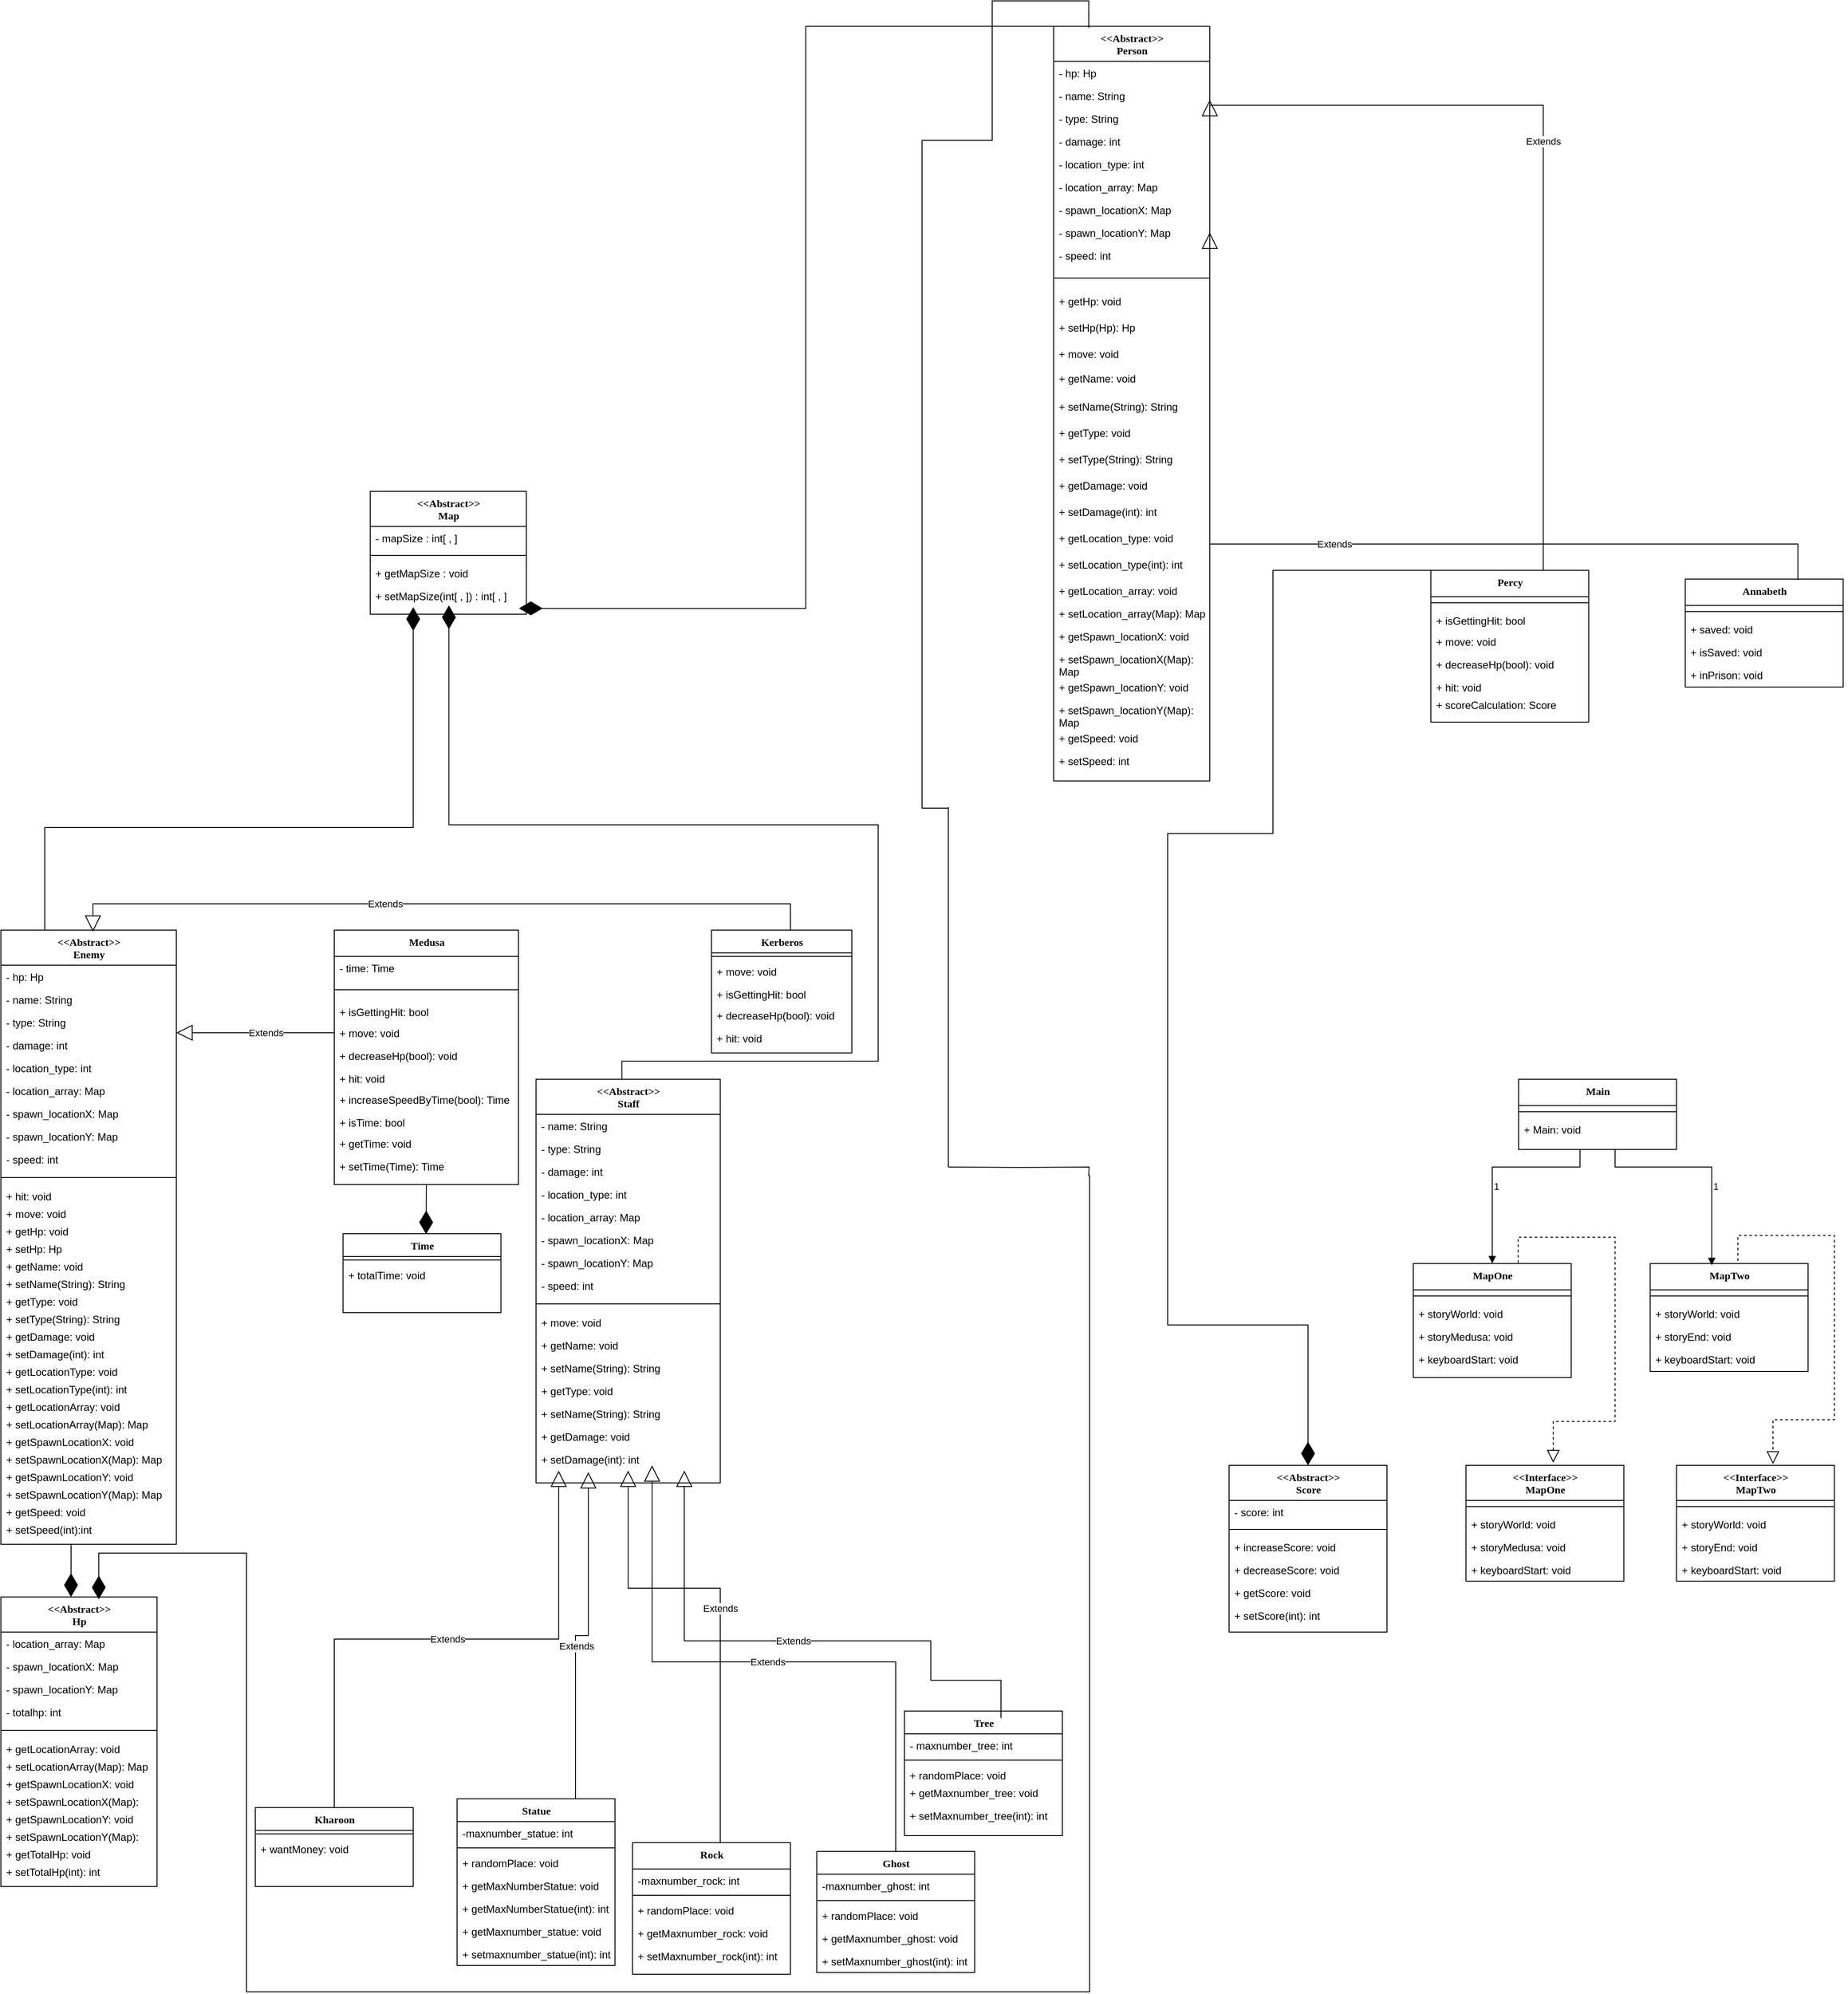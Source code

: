 <mxfile version="24.2.5" type="github">
  <diagram name="Page-1" id="9f46799a-70d6-7492-0946-bef42562c5a5">
    <mxGraphModel dx="1158" dy="2476" grid="1" gridSize="10" guides="1" tooltips="1" connect="1" arrows="1" fold="1" page="1" pageScale="1" pageWidth="1100" pageHeight="850" background="none" math="0" shadow="0">
      <root>
        <mxCell id="0" />
        <mxCell id="1" parent="0" />
        <mxCell id="78961159f06e98e8-17" value="&amp;lt;&amp;lt;Abstract&amp;gt;&amp;gt;&lt;br&gt;Enemy" style="swimlane;html=1;fontStyle=1;align=center;verticalAlign=top;childLayout=stackLayout;horizontal=1;startSize=40;horizontalStack=0;resizeParent=1;resizeLast=0;collapsible=1;marginBottom=0;swimlaneFillColor=#ffffff;rounded=0;shadow=0;comic=0;labelBackgroundColor=none;strokeWidth=1;fillColor=none;fontFamily=Verdana;fontSize=12" parent="1" vertex="1">
          <mxGeometry x="40" y="-400" width="200" height="700" as="geometry">
            <mxRectangle x="40" y="-400" width="130" height="40" as="alternateBounds" />
          </mxGeometry>
        </mxCell>
        <mxCell id="78961159f06e98e8-21" value="- hp: Hp" style="text;html=1;strokeColor=none;fillColor=none;align=left;verticalAlign=top;spacingLeft=4;spacingRight=4;whiteSpace=wrap;overflow=hidden;rotatable=0;points=[[0,0.5],[1,0.5]];portConstraint=eastwest;" parent="78961159f06e98e8-17" vertex="1">
          <mxGeometry y="40" width="200" height="26" as="geometry" />
        </mxCell>
        <mxCell id="78961159f06e98e8-23" value="- name: String" style="text;html=1;strokeColor=none;fillColor=none;align=left;verticalAlign=top;spacingLeft=4;spacingRight=4;whiteSpace=wrap;overflow=hidden;rotatable=0;points=[[0,0.5],[1,0.5]];portConstraint=eastwest;" parent="78961159f06e98e8-17" vertex="1">
          <mxGeometry y="66" width="200" height="26" as="geometry" />
        </mxCell>
        <mxCell id="78961159f06e98e8-25" value="- type: String" style="text;html=1;strokeColor=none;fillColor=none;align=left;verticalAlign=top;spacingLeft=4;spacingRight=4;whiteSpace=wrap;overflow=hidden;rotatable=0;points=[[0,0.5],[1,0.5]];portConstraint=eastwest;" parent="78961159f06e98e8-17" vertex="1">
          <mxGeometry y="92" width="200" height="26" as="geometry" />
        </mxCell>
        <mxCell id="78961159f06e98e8-26" value="- damage: int" style="text;html=1;strokeColor=none;fillColor=none;align=left;verticalAlign=top;spacingLeft=4;spacingRight=4;whiteSpace=wrap;overflow=hidden;rotatable=0;points=[[0,0.5],[1,0.5]];portConstraint=eastwest;" parent="78961159f06e98e8-17" vertex="1">
          <mxGeometry y="118" width="200" height="26" as="geometry" />
        </mxCell>
        <mxCell id="78961159f06e98e8-24" value="- location_type: int&lt;div&gt;&lt;br&gt;&lt;/div&gt;" style="text;html=1;strokeColor=none;fillColor=none;align=left;verticalAlign=top;spacingLeft=4;spacingRight=4;whiteSpace=wrap;overflow=hidden;rotatable=0;points=[[0,0.5],[1,0.5]];portConstraint=eastwest;" parent="78961159f06e98e8-17" vertex="1">
          <mxGeometry y="144" width="200" height="26" as="geometry" />
        </mxCell>
        <mxCell id="qDR1dN11LgxM--blbOob-2" value="- location_array: Map&lt;div&gt;&lt;br&gt;&lt;/div&gt;" style="text;html=1;strokeColor=none;fillColor=none;align=left;verticalAlign=top;spacingLeft=4;spacingRight=4;whiteSpace=wrap;overflow=hidden;rotatable=0;points=[[0,0.5],[1,0.5]];portConstraint=eastwest;" parent="78961159f06e98e8-17" vertex="1">
          <mxGeometry y="170" width="200" height="26" as="geometry" />
        </mxCell>
        <mxCell id="qDR1dN11LgxM--blbOob-3" value="- spawn_locationX: Map&lt;div&gt;&lt;br&gt;&lt;/div&gt;" style="text;html=1;strokeColor=none;fillColor=none;align=left;verticalAlign=top;spacingLeft=4;spacingRight=4;whiteSpace=wrap;overflow=hidden;rotatable=0;points=[[0,0.5],[1,0.5]];portConstraint=eastwest;" parent="78961159f06e98e8-17" vertex="1">
          <mxGeometry y="196" width="200" height="26" as="geometry" />
        </mxCell>
        <mxCell id="qDR1dN11LgxM--blbOob-4" value="&lt;div&gt;- spawn_locationY: Map&lt;div&gt;&lt;br&gt;&lt;/div&gt;&lt;/div&gt;" style="text;html=1;strokeColor=none;fillColor=none;align=left;verticalAlign=top;spacingLeft=4;spacingRight=4;whiteSpace=wrap;overflow=hidden;rotatable=0;points=[[0,0.5],[1,0.5]];portConstraint=eastwest;" parent="78961159f06e98e8-17" vertex="1">
          <mxGeometry y="222" width="200" height="26" as="geometry" />
        </mxCell>
        <mxCell id="qDR1dN11LgxM--blbOob-5" value="&lt;div&gt;- speed: int&lt;/div&gt;&lt;div&gt;&lt;br&gt;&lt;div&gt;&lt;br&gt;&lt;/div&gt;&lt;/div&gt;" style="text;html=1;strokeColor=none;fillColor=none;align=left;verticalAlign=top;spacingLeft=4;spacingRight=4;whiteSpace=wrap;overflow=hidden;rotatable=0;points=[[0,0.5],[1,0.5]];portConstraint=eastwest;" parent="78961159f06e98e8-17" vertex="1">
          <mxGeometry y="248" width="200" height="26" as="geometry" />
        </mxCell>
        <mxCell id="78961159f06e98e8-19" value="" style="line;html=1;strokeWidth=1;fillColor=none;align=left;verticalAlign=middle;spacingTop=-1;spacingLeft=3;spacingRight=3;rotatable=0;labelPosition=right;points=[];portConstraint=eastwest;" parent="78961159f06e98e8-17" vertex="1">
          <mxGeometry y="274" width="200" height="16" as="geometry" />
        </mxCell>
        <mxCell id="78961159f06e98e8-20" value="+ hit: void" style="text;html=1;strokeColor=none;fillColor=none;align=left;verticalAlign=top;spacingLeft=4;spacingRight=4;whiteSpace=wrap;overflow=hidden;rotatable=0;points=[[0,0.5],[1,0.5]];portConstraint=eastwest;" parent="78961159f06e98e8-17" vertex="1">
          <mxGeometry y="290" width="200" height="20" as="geometry" />
        </mxCell>
        <mxCell id="78961159f06e98e8-27" value="+ move: void" style="text;html=1;strokeColor=none;fillColor=none;align=left;verticalAlign=top;spacingLeft=4;spacingRight=4;whiteSpace=wrap;overflow=hidden;rotatable=0;points=[[0,0.5],[1,0.5]];portConstraint=eastwest;" parent="78961159f06e98e8-17" vertex="1">
          <mxGeometry y="310" width="200" height="20" as="geometry" />
        </mxCell>
        <mxCell id="qDR1dN11LgxM--blbOob-1" style="edgeStyle=orthogonalEdgeStyle;rounded=0;orthogonalLoop=1;jettySize=auto;html=1;exitX=1;exitY=0.5;exitDx=0;exitDy=0;" parent="78961159f06e98e8-17" source="78961159f06e98e8-24" target="78961159f06e98e8-24" edge="1">
          <mxGeometry relative="1" as="geometry" />
        </mxCell>
        <mxCell id="jrWxWCdQOSVb__26DyWI-1" value="+ getHp: void" style="text;html=1;strokeColor=none;fillColor=none;align=left;verticalAlign=top;spacingLeft=4;spacingRight=4;whiteSpace=wrap;overflow=hidden;rotatable=0;points=[[0,0.5],[1,0.5]];portConstraint=eastwest;" parent="78961159f06e98e8-17" vertex="1">
          <mxGeometry y="330" width="200" height="20" as="geometry" />
        </mxCell>
        <mxCell id="jrWxWCdQOSVb__26DyWI-2" value="+ setHp: Hp" style="text;html=1;strokeColor=none;fillColor=none;align=left;verticalAlign=top;spacingLeft=4;spacingRight=4;whiteSpace=wrap;overflow=hidden;rotatable=0;points=[[0,0.5],[1,0.5]];portConstraint=eastwest;" parent="78961159f06e98e8-17" vertex="1">
          <mxGeometry y="350" width="200" height="20" as="geometry" />
        </mxCell>
        <mxCell id="jrWxWCdQOSVb__26DyWI-3" value="+ getName: void" style="text;html=1;strokeColor=none;fillColor=none;align=left;verticalAlign=top;spacingLeft=4;spacingRight=4;whiteSpace=wrap;overflow=hidden;rotatable=0;points=[[0,0.5],[1,0.5]];portConstraint=eastwest;" parent="78961159f06e98e8-17" vertex="1">
          <mxGeometry y="370" width="200" height="20" as="geometry" />
        </mxCell>
        <mxCell id="jrWxWCdQOSVb__26DyWI-4" value="+ setName(String): String" style="text;html=1;strokeColor=none;fillColor=none;align=left;verticalAlign=top;spacingLeft=4;spacingRight=4;whiteSpace=wrap;overflow=hidden;rotatable=0;points=[[0,0.5],[1,0.5]];portConstraint=eastwest;" parent="78961159f06e98e8-17" vertex="1">
          <mxGeometry y="390" width="200" height="20" as="geometry" />
        </mxCell>
        <mxCell id="jrWxWCdQOSVb__26DyWI-5" value="+ getType: void" style="text;html=1;strokeColor=none;fillColor=none;align=left;verticalAlign=top;spacingLeft=4;spacingRight=4;whiteSpace=wrap;overflow=hidden;rotatable=0;points=[[0,0.5],[1,0.5]];portConstraint=eastwest;" parent="78961159f06e98e8-17" vertex="1">
          <mxGeometry y="410" width="200" height="20" as="geometry" />
        </mxCell>
        <mxCell id="jrWxWCdQOSVb__26DyWI-6" value="+ setType(String): String" style="text;html=1;strokeColor=none;fillColor=none;align=left;verticalAlign=top;spacingLeft=4;spacingRight=4;whiteSpace=wrap;overflow=hidden;rotatable=0;points=[[0,0.5],[1,0.5]];portConstraint=eastwest;" parent="78961159f06e98e8-17" vertex="1">
          <mxGeometry y="430" width="200" height="20" as="geometry" />
        </mxCell>
        <mxCell id="jrWxWCdQOSVb__26DyWI-7" value="+ getDamage: void" style="text;html=1;strokeColor=none;fillColor=none;align=left;verticalAlign=top;spacingLeft=4;spacingRight=4;whiteSpace=wrap;overflow=hidden;rotatable=0;points=[[0,0.5],[1,0.5]];portConstraint=eastwest;" parent="78961159f06e98e8-17" vertex="1">
          <mxGeometry y="450" width="200" height="20" as="geometry" />
        </mxCell>
        <mxCell id="jrWxWCdQOSVb__26DyWI-8" value="+ setDamage(int): int" style="text;html=1;strokeColor=none;fillColor=none;align=left;verticalAlign=top;spacingLeft=4;spacingRight=4;whiteSpace=wrap;overflow=hidden;rotatable=0;points=[[0,0.5],[1,0.5]];portConstraint=eastwest;" parent="78961159f06e98e8-17" vertex="1">
          <mxGeometry y="470" width="200" height="20" as="geometry" />
        </mxCell>
        <mxCell id="jrWxWCdQOSVb__26DyWI-9" value="+ getLocationType: void" style="text;html=1;strokeColor=none;fillColor=none;align=left;verticalAlign=top;spacingLeft=4;spacingRight=4;whiteSpace=wrap;overflow=hidden;rotatable=0;points=[[0,0.5],[1,0.5]];portConstraint=eastwest;" parent="78961159f06e98e8-17" vertex="1">
          <mxGeometry y="490" width="200" height="20" as="geometry" />
        </mxCell>
        <mxCell id="jrWxWCdQOSVb__26DyWI-10" value="+ setLocationType(int): int" style="text;html=1;strokeColor=none;fillColor=none;align=left;verticalAlign=top;spacingLeft=4;spacingRight=4;whiteSpace=wrap;overflow=hidden;rotatable=0;points=[[0,0.5],[1,0.5]];portConstraint=eastwest;" parent="78961159f06e98e8-17" vertex="1">
          <mxGeometry y="510" width="200" height="20" as="geometry" />
        </mxCell>
        <mxCell id="jrWxWCdQOSVb__26DyWI-11" value="+ getLocationArray: void" style="text;html=1;strokeColor=none;fillColor=none;align=left;verticalAlign=top;spacingLeft=4;spacingRight=4;whiteSpace=wrap;overflow=hidden;rotatable=0;points=[[0,0.5],[1,0.5]];portConstraint=eastwest;" parent="78961159f06e98e8-17" vertex="1">
          <mxGeometry y="530" width="200" height="20" as="geometry" />
        </mxCell>
        <mxCell id="jrWxWCdQOSVb__26DyWI-12" value="+ setLocationArray(Map): Map" style="text;html=1;strokeColor=none;fillColor=none;align=left;verticalAlign=top;spacingLeft=4;spacingRight=4;whiteSpace=wrap;overflow=hidden;rotatable=0;points=[[0,0.5],[1,0.5]];portConstraint=eastwest;" parent="78961159f06e98e8-17" vertex="1">
          <mxGeometry y="550" width="200" height="20" as="geometry" />
        </mxCell>
        <mxCell id="jrWxWCdQOSVb__26DyWI-13" value="+ getSpawnLocationX: void" style="text;html=1;strokeColor=none;fillColor=none;align=left;verticalAlign=top;spacingLeft=4;spacingRight=4;whiteSpace=wrap;overflow=hidden;rotatable=0;points=[[0,0.5],[1,0.5]];portConstraint=eastwest;" parent="78961159f06e98e8-17" vertex="1">
          <mxGeometry y="570" width="200" height="20" as="geometry" />
        </mxCell>
        <mxCell id="jrWxWCdQOSVb__26DyWI-14" value="+ setSpawnLocationX(Map): Map" style="text;html=1;strokeColor=none;fillColor=none;align=left;verticalAlign=top;spacingLeft=4;spacingRight=4;whiteSpace=wrap;overflow=hidden;rotatable=0;points=[[0,0.5],[1,0.5]];portConstraint=eastwest;" parent="78961159f06e98e8-17" vertex="1">
          <mxGeometry y="590" width="200" height="20" as="geometry" />
        </mxCell>
        <mxCell id="jrWxWCdQOSVb__26DyWI-15" value="+ getSpawnLocationY: void" style="text;html=1;strokeColor=none;fillColor=none;align=left;verticalAlign=top;spacingLeft=4;spacingRight=4;whiteSpace=wrap;overflow=hidden;rotatable=0;points=[[0,0.5],[1,0.5]];portConstraint=eastwest;" parent="78961159f06e98e8-17" vertex="1">
          <mxGeometry y="610" width="200" height="20" as="geometry" />
        </mxCell>
        <mxCell id="jrWxWCdQOSVb__26DyWI-16" value="+ setSpawnLocationY(Map): Map" style="text;html=1;strokeColor=none;fillColor=none;align=left;verticalAlign=top;spacingLeft=4;spacingRight=4;whiteSpace=wrap;overflow=hidden;rotatable=0;points=[[0,0.5],[1,0.5]];portConstraint=eastwest;" parent="78961159f06e98e8-17" vertex="1">
          <mxGeometry y="630" width="200" height="20" as="geometry" />
        </mxCell>
        <mxCell id="jrWxWCdQOSVb__26DyWI-17" value="+ getSpeed: void" style="text;html=1;strokeColor=none;fillColor=none;align=left;verticalAlign=top;spacingLeft=4;spacingRight=4;whiteSpace=wrap;overflow=hidden;rotatable=0;points=[[0,0.5],[1,0.5]];portConstraint=eastwest;" parent="78961159f06e98e8-17" vertex="1">
          <mxGeometry y="650" width="200" height="20" as="geometry" />
        </mxCell>
        <mxCell id="jrWxWCdQOSVb__26DyWI-18" value="+ setSpeed(int):int&amp;nbsp;" style="text;html=1;strokeColor=none;fillColor=none;align=left;verticalAlign=top;spacingLeft=4;spacingRight=4;whiteSpace=wrap;overflow=hidden;rotatable=0;points=[[0,0.5],[1,0.5]];portConstraint=eastwest;" parent="78961159f06e98e8-17" vertex="1">
          <mxGeometry y="670" width="200" height="20" as="geometry" />
        </mxCell>
        <mxCell id="78961159f06e98e8-30" value="Medusa" style="swimlane;html=1;fontStyle=1;align=center;verticalAlign=top;childLayout=stackLayout;horizontal=1;startSize=30;horizontalStack=0;resizeParent=1;resizeLast=0;collapsible=1;marginBottom=0;swimlaneFillColor=#ffffff;rounded=0;shadow=0;comic=0;labelBackgroundColor=none;strokeWidth=1;fillColor=none;fontFamily=Verdana;fontSize=12" parent="1" vertex="1">
          <mxGeometry x="420" y="-400" width="210" height="290" as="geometry">
            <mxRectangle x="420" y="-400" width="90" height="30" as="alternateBounds" />
          </mxGeometry>
        </mxCell>
        <mxCell id="qDR1dN11LgxM--blbOob-23" value="- time: Time" style="text;html=1;strokeColor=none;fillColor=none;align=left;verticalAlign=top;spacingLeft=4;spacingRight=4;whiteSpace=wrap;overflow=hidden;rotatable=0;points=[[0,0.5],[1,0.5]];portConstraint=eastwest;" parent="78961159f06e98e8-30" vertex="1">
          <mxGeometry y="30" width="210" height="26" as="geometry" />
        </mxCell>
        <mxCell id="78961159f06e98e8-38" value="" style="line;html=1;strokeWidth=1;fillColor=none;align=left;verticalAlign=middle;spacingTop=-1;spacingLeft=3;spacingRight=3;rotatable=0;labelPosition=right;points=[];portConstraint=eastwest;" parent="78961159f06e98e8-30" vertex="1">
          <mxGeometry y="56" width="210" height="24" as="geometry" />
        </mxCell>
        <mxCell id="78961159f06e98e8-42" value="+ isGettingHit: bool" style="text;html=1;strokeColor=none;fillColor=none;align=left;verticalAlign=top;spacingLeft=4;spacingRight=4;whiteSpace=wrap;overflow=hidden;rotatable=0;points=[[0,0.5],[1,0.5]];portConstraint=eastwest;" parent="78961159f06e98e8-30" vertex="1">
          <mxGeometry y="80" width="210" height="24" as="geometry" />
        </mxCell>
        <mxCell id="qDR1dN11LgxM--blbOob-9" value="+&amp;nbsp;move: void" style="text;html=1;strokeColor=none;fillColor=none;align=left;verticalAlign=top;spacingLeft=4;spacingRight=4;whiteSpace=wrap;overflow=hidden;rotatable=0;points=[[0,0.5],[1,0.5]];portConstraint=eastwest;" parent="78961159f06e98e8-30" vertex="1">
          <mxGeometry y="104" width="210" height="26" as="geometry" />
        </mxCell>
        <mxCell id="78961159f06e98e8-40" value="+ decreaseHp(bool): void" style="text;html=1;strokeColor=none;fillColor=none;align=left;verticalAlign=top;spacingLeft=4;spacingRight=4;whiteSpace=wrap;overflow=hidden;rotatable=0;points=[[0,0.5],[1,0.5]];portConstraint=eastwest;" parent="78961159f06e98e8-30" vertex="1">
          <mxGeometry y="130" width="210" height="26" as="geometry" />
        </mxCell>
        <mxCell id="78961159f06e98e8-39" value="+ hit: void" style="text;html=1;strokeColor=none;fillColor=none;align=left;verticalAlign=top;spacingLeft=4;spacingRight=4;whiteSpace=wrap;overflow=hidden;rotatable=0;points=[[0,0.5],[1,0.5]];portConstraint=eastwest;" parent="78961159f06e98e8-30" vertex="1">
          <mxGeometry y="156" width="210" height="24" as="geometry" />
        </mxCell>
        <mxCell id="qDR1dN11LgxM--blbOob-24" value="+ increaseSpeedByTime(bool): Time" style="text;html=1;strokeColor=none;fillColor=none;align=left;verticalAlign=top;spacingLeft=4;spacingRight=4;whiteSpace=wrap;overflow=hidden;rotatable=0;points=[[0,0.5],[1,0.5]];portConstraint=eastwest;" parent="78961159f06e98e8-30" vertex="1">
          <mxGeometry y="180" width="210" height="26" as="geometry" />
        </mxCell>
        <mxCell id="qDR1dN11LgxM--blbOob-161" value="+ isTime: bool" style="text;html=1;strokeColor=none;fillColor=none;align=left;verticalAlign=top;spacingLeft=4;spacingRight=4;whiteSpace=wrap;overflow=hidden;rotatable=0;points=[[0,0.5],[1,0.5]];portConstraint=eastwest;" parent="78961159f06e98e8-30" vertex="1">
          <mxGeometry y="206" width="210" height="24" as="geometry" />
        </mxCell>
        <mxCell id="jrWxWCdQOSVb__26DyWI-21" value="+ getTime: void" style="text;html=1;strokeColor=none;fillColor=none;align=left;verticalAlign=top;spacingLeft=4;spacingRight=4;whiteSpace=wrap;overflow=hidden;rotatable=0;points=[[0,0.5],[1,0.5]];portConstraint=eastwest;" parent="78961159f06e98e8-30" vertex="1">
          <mxGeometry y="230" width="210" height="26" as="geometry" />
        </mxCell>
        <mxCell id="jrWxWCdQOSVb__26DyWI-22" value="+ setTime(Time): Time" style="text;html=1;strokeColor=none;fillColor=none;align=left;verticalAlign=top;spacingLeft=4;spacingRight=4;whiteSpace=wrap;overflow=hidden;rotatable=0;points=[[0,0.5],[1,0.5]];portConstraint=eastwest;" parent="78961159f06e98e8-30" vertex="1">
          <mxGeometry y="256" width="210" height="26" as="geometry" />
        </mxCell>
        <mxCell id="78961159f06e98e8-43" value="Kerberos" style="swimlane;html=1;fontStyle=1;align=center;verticalAlign=top;childLayout=stackLayout;horizontal=1;startSize=26;horizontalStack=0;resizeParent=1;resizeLast=0;collapsible=1;marginBottom=0;swimlaneFillColor=#ffffff;rounded=0;shadow=0;comic=0;labelBackgroundColor=none;strokeWidth=1;fillColor=none;fontFamily=Verdana;fontSize=12" parent="1" vertex="1">
          <mxGeometry x="850" y="-400" width="160" height="140" as="geometry" />
        </mxCell>
        <mxCell id="78961159f06e98e8-51" value="" style="line;html=1;strokeWidth=1;fillColor=none;align=left;verticalAlign=middle;spacingTop=-1;spacingLeft=3;spacingRight=3;rotatable=0;labelPosition=right;points=[];portConstraint=eastwest;" parent="78961159f06e98e8-43" vertex="1">
          <mxGeometry y="26" width="160" height="8" as="geometry" />
        </mxCell>
        <mxCell id="qDR1dN11LgxM--blbOob-25" value="+ move: void" style="text;html=1;strokeColor=none;fillColor=none;align=left;verticalAlign=top;spacingLeft=4;spacingRight=4;whiteSpace=wrap;overflow=hidden;rotatable=0;points=[[0,0.5],[1,0.5]];portConstraint=eastwest;" parent="78961159f06e98e8-43" vertex="1">
          <mxGeometry y="34" width="160" height="26" as="geometry" />
        </mxCell>
        <mxCell id="qDR1dN11LgxM--blbOob-26" value="+ isGettingHit: bool" style="text;html=1;strokeColor=none;fillColor=none;align=left;verticalAlign=top;spacingLeft=4;spacingRight=4;whiteSpace=wrap;overflow=hidden;rotatable=0;points=[[0,0.5],[1,0.5]];portConstraint=eastwest;" parent="78961159f06e98e8-43" vertex="1">
          <mxGeometry y="60" width="160" height="24" as="geometry" />
        </mxCell>
        <mxCell id="qDR1dN11LgxM--blbOob-27" value="+ decreaseHp(bool): void" style="text;html=1;strokeColor=none;fillColor=none;align=left;verticalAlign=top;spacingLeft=4;spacingRight=4;whiteSpace=wrap;overflow=hidden;rotatable=0;points=[[0,0.5],[1,0.5]];portConstraint=eastwest;" parent="78961159f06e98e8-43" vertex="1">
          <mxGeometry y="84" width="160" height="26" as="geometry" />
        </mxCell>
        <mxCell id="qDR1dN11LgxM--blbOob-28" value="+ hit: void" style="text;html=1;strokeColor=none;fillColor=none;align=left;verticalAlign=top;spacingLeft=4;spacingRight=4;whiteSpace=wrap;overflow=hidden;rotatable=0;points=[[0,0.5],[1,0.5]];portConstraint=eastwest;" parent="78961159f06e98e8-43" vertex="1">
          <mxGeometry y="110" width="160" height="24" as="geometry" />
        </mxCell>
        <mxCell id="78961159f06e98e8-95" value="&amp;lt;&amp;lt;Abstract&amp;gt;&amp;gt;&lt;br&gt;Staff" style="swimlane;html=1;fontStyle=1;align=center;verticalAlign=top;childLayout=stackLayout;horizontal=1;startSize=40;horizontalStack=0;resizeParent=1;resizeLast=0;collapsible=1;marginBottom=0;swimlaneFillColor=#ffffff;rounded=0;shadow=0;comic=0;labelBackgroundColor=none;strokeWidth=1;fillColor=none;fontFamily=Verdana;fontSize=12" parent="1" vertex="1">
          <mxGeometry x="650" y="-230" width="210" height="460" as="geometry" />
        </mxCell>
        <mxCell id="78961159f06e98e8-97" value="- name: String" style="text;html=1;strokeColor=none;fillColor=none;align=left;verticalAlign=top;spacingLeft=4;spacingRight=4;whiteSpace=wrap;overflow=hidden;rotatable=0;points=[[0,0.5],[1,0.5]];portConstraint=eastwest;" parent="78961159f06e98e8-95" vertex="1">
          <mxGeometry y="40" width="210" height="26" as="geometry" />
        </mxCell>
        <mxCell id="78961159f06e98e8-98" value="- type: String" style="text;html=1;strokeColor=none;fillColor=none;align=left;verticalAlign=top;spacingLeft=4;spacingRight=4;whiteSpace=wrap;overflow=hidden;rotatable=0;points=[[0,0.5],[1,0.5]];portConstraint=eastwest;" parent="78961159f06e98e8-95" vertex="1">
          <mxGeometry y="66" width="210" height="26" as="geometry" />
        </mxCell>
        <mxCell id="78961159f06e98e8-102" value="- damage: int&lt;div&gt;&lt;br&gt;&lt;/div&gt;" style="text;html=1;strokeColor=none;fillColor=none;align=left;verticalAlign=top;spacingLeft=4;spacingRight=4;whiteSpace=wrap;overflow=hidden;rotatable=0;points=[[0,0.5],[1,0.5]];portConstraint=eastwest;" parent="78961159f06e98e8-95" vertex="1">
          <mxGeometry y="92" width="210" height="26" as="geometry" />
        </mxCell>
        <mxCell id="qDR1dN11LgxM--blbOob-32" value="&lt;div&gt;- location_type: int&lt;div&gt;&lt;br&gt;&lt;/div&gt;&lt;/div&gt;" style="text;html=1;strokeColor=none;fillColor=none;align=left;verticalAlign=top;spacingLeft=4;spacingRight=4;whiteSpace=wrap;overflow=hidden;rotatable=0;points=[[0,0.5],[1,0.5]];portConstraint=eastwest;" parent="78961159f06e98e8-95" vertex="1">
          <mxGeometry y="118" width="210" height="26" as="geometry" />
        </mxCell>
        <mxCell id="qDR1dN11LgxM--blbOob-33" value="- location_array: Map&lt;div&gt;&lt;br&gt;&lt;/div&gt;" style="text;html=1;strokeColor=none;fillColor=none;align=left;verticalAlign=top;spacingLeft=4;spacingRight=4;whiteSpace=wrap;overflow=hidden;rotatable=0;points=[[0,0.5],[1,0.5]];portConstraint=eastwest;" parent="78961159f06e98e8-95" vertex="1">
          <mxGeometry y="144" width="210" height="26" as="geometry" />
        </mxCell>
        <mxCell id="qDR1dN11LgxM--blbOob-34" value="- spawn_locationX: Map&lt;div&gt;&lt;br&gt;&lt;/div&gt;" style="text;html=1;strokeColor=none;fillColor=none;align=left;verticalAlign=top;spacingLeft=4;spacingRight=4;whiteSpace=wrap;overflow=hidden;rotatable=0;points=[[0,0.5],[1,0.5]];portConstraint=eastwest;" parent="78961159f06e98e8-95" vertex="1">
          <mxGeometry y="170" width="210" height="26" as="geometry" />
        </mxCell>
        <mxCell id="qDR1dN11LgxM--blbOob-35" value="&lt;div&gt;- spawn_locationY: Map&lt;div&gt;&lt;br&gt;&lt;/div&gt;&lt;/div&gt;" style="text;html=1;strokeColor=none;fillColor=none;align=left;verticalAlign=top;spacingLeft=4;spacingRight=4;whiteSpace=wrap;overflow=hidden;rotatable=0;points=[[0,0.5],[1,0.5]];portConstraint=eastwest;" parent="78961159f06e98e8-95" vertex="1">
          <mxGeometry y="196" width="210" height="26" as="geometry" />
        </mxCell>
        <mxCell id="qDR1dN11LgxM--blbOob-31" value="- speed: int&lt;div&gt;&lt;br&gt;&lt;/div&gt;" style="text;html=1;strokeColor=none;fillColor=none;align=left;verticalAlign=top;spacingLeft=4;spacingRight=4;whiteSpace=wrap;overflow=hidden;rotatable=0;points=[[0,0.5],[1,0.5]];portConstraint=eastwest;" parent="78961159f06e98e8-95" vertex="1">
          <mxGeometry y="222" width="210" height="26" as="geometry" />
        </mxCell>
        <mxCell id="78961159f06e98e8-103" value="" style="line;html=1;strokeWidth=1;fillColor=none;align=left;verticalAlign=middle;spacingTop=-1;spacingLeft=3;spacingRight=3;rotatable=0;labelPosition=right;points=[];portConstraint=eastwest;" parent="78961159f06e98e8-95" vertex="1">
          <mxGeometry y="248" width="210" height="16" as="geometry" />
        </mxCell>
        <mxCell id="qDR1dN11LgxM--blbOob-36" value="+ move: void" style="text;html=1;strokeColor=none;fillColor=none;align=left;verticalAlign=top;spacingLeft=4;spacingRight=4;whiteSpace=wrap;overflow=hidden;rotatable=0;points=[[0,0.5],[1,0.5]];portConstraint=eastwest;" parent="78961159f06e98e8-95" vertex="1">
          <mxGeometry y="264" width="210" height="26" as="geometry" />
        </mxCell>
        <mxCell id="zWmwuaQBH0ujlBez7meo-30" value="+ getName: void" style="text;html=1;strokeColor=none;fillColor=none;align=left;verticalAlign=top;spacingLeft=4;spacingRight=4;whiteSpace=wrap;overflow=hidden;rotatable=0;points=[[0,0.5],[1,0.5]];portConstraint=eastwest;" vertex="1" parent="78961159f06e98e8-95">
          <mxGeometry y="290" width="210" height="26" as="geometry" />
        </mxCell>
        <mxCell id="zWmwuaQBH0ujlBez7meo-31" value="+ setName(String): String" style="text;html=1;strokeColor=none;fillColor=none;align=left;verticalAlign=top;spacingLeft=4;spacingRight=4;whiteSpace=wrap;overflow=hidden;rotatable=0;points=[[0,0.5],[1,0.5]];portConstraint=eastwest;" vertex="1" parent="78961159f06e98e8-95">
          <mxGeometry y="316" width="210" height="26" as="geometry" />
        </mxCell>
        <mxCell id="zWmwuaQBH0ujlBez7meo-32" value="+ getType: void" style="text;html=1;strokeColor=none;fillColor=none;align=left;verticalAlign=top;spacingLeft=4;spacingRight=4;whiteSpace=wrap;overflow=hidden;rotatable=0;points=[[0,0.5],[1,0.5]];portConstraint=eastwest;" vertex="1" parent="78961159f06e98e8-95">
          <mxGeometry y="342" width="210" height="26" as="geometry" />
        </mxCell>
        <mxCell id="zWmwuaQBH0ujlBez7meo-33" value="+ setName(String): String" style="text;html=1;strokeColor=none;fillColor=none;align=left;verticalAlign=top;spacingLeft=4;spacingRight=4;whiteSpace=wrap;overflow=hidden;rotatable=0;points=[[0,0.5],[1,0.5]];portConstraint=eastwest;" vertex="1" parent="78961159f06e98e8-95">
          <mxGeometry y="368" width="210" height="26" as="geometry" />
        </mxCell>
        <mxCell id="zWmwuaQBH0ujlBez7meo-34" value="+ get&lt;span style=&quot;background-color: initial;&quot;&gt;Damage: void&lt;/span&gt;&lt;div&gt;&lt;div&gt;&lt;br&gt;&lt;/div&gt;&lt;/div&gt;" style="text;html=1;strokeColor=none;fillColor=none;align=left;verticalAlign=top;spacingLeft=4;spacingRight=4;whiteSpace=wrap;overflow=hidden;rotatable=0;points=[[0,0.5],[1,0.5]];portConstraint=eastwest;" vertex="1" parent="78961159f06e98e8-95">
          <mxGeometry y="394" width="210" height="26" as="geometry" />
        </mxCell>
        <mxCell id="zWmwuaQBH0ujlBez7meo-35" value="+ set&lt;span style=&quot;background-color: initial;&quot;&gt;Damage(int): int&lt;/span&gt;&lt;div&gt;&lt;div&gt;&lt;br&gt;&lt;/div&gt;&lt;/div&gt;" style="text;html=1;strokeColor=none;fillColor=none;align=left;verticalAlign=top;spacingLeft=4;spacingRight=4;whiteSpace=wrap;overflow=hidden;rotatable=0;points=[[0,0.5],[1,0.5]];portConstraint=eastwest;" vertex="1" parent="78961159f06e98e8-95">
          <mxGeometry y="420" width="210" height="26" as="geometry" />
        </mxCell>
        <mxCell id="78961159f06e98e8-108" value="Rock" style="swimlane;html=1;fontStyle=1;align=center;verticalAlign=top;childLayout=stackLayout;horizontal=1;startSize=30;horizontalStack=0;resizeParent=1;resizeLast=0;collapsible=1;marginBottom=0;swimlaneFillColor=#ffffff;rounded=0;shadow=0;comic=0;labelBackgroundColor=none;strokeWidth=1;fillColor=none;fontFamily=Verdana;fontSize=12" parent="1" vertex="1">
          <mxGeometry x="760" y="640" width="180" height="150" as="geometry" />
        </mxCell>
        <mxCell id="qDR1dN11LgxM--blbOob-78" value="-maxnumber_rock: int" style="text;html=1;strokeColor=none;fillColor=none;align=left;verticalAlign=top;spacingLeft=4;spacingRight=4;whiteSpace=wrap;overflow=hidden;rotatable=0;points=[[0,0.5],[1,0.5]];portConstraint=eastwest;" parent="78961159f06e98e8-108" vertex="1">
          <mxGeometry y="30" width="180" height="26" as="geometry" />
        </mxCell>
        <mxCell id="78961159f06e98e8-116" value="" style="line;html=1;strokeWidth=1;fillColor=none;align=left;verticalAlign=middle;spacingTop=-1;spacingLeft=3;spacingRight=3;rotatable=0;labelPosition=right;points=[];portConstraint=eastwest;" parent="78961159f06e98e8-108" vertex="1">
          <mxGeometry y="56" width="180" height="8" as="geometry" />
        </mxCell>
        <mxCell id="qDR1dN11LgxM--blbOob-102" value="+ randomPlace: void" style="text;html=1;strokeColor=none;fillColor=none;align=left;verticalAlign=top;spacingLeft=4;spacingRight=4;whiteSpace=wrap;overflow=hidden;rotatable=0;points=[[0,0.5],[1,0.5]];portConstraint=eastwest;" parent="78961159f06e98e8-108" vertex="1">
          <mxGeometry y="64" width="180" height="26" as="geometry" />
        </mxCell>
        <mxCell id="zWmwuaQBH0ujlBez7meo-26" value="+ getMaxnumber_rock: void" style="text;html=1;strokeColor=none;fillColor=none;align=left;verticalAlign=top;spacingLeft=4;spacingRight=4;whiteSpace=wrap;overflow=hidden;rotatable=0;points=[[0,0.5],[1,0.5]];portConstraint=eastwest;" vertex="1" parent="78961159f06e98e8-108">
          <mxGeometry y="90" width="180" height="26" as="geometry" />
        </mxCell>
        <mxCell id="zWmwuaQBH0ujlBez7meo-27" value="+ setMaxnumber_rock(int): int" style="text;html=1;strokeColor=none;fillColor=none;align=left;verticalAlign=top;spacingLeft=4;spacingRight=4;whiteSpace=wrap;overflow=hidden;rotatable=0;points=[[0,0.5],[1,0.5]];portConstraint=eastwest;" vertex="1" parent="78961159f06e98e8-108">
          <mxGeometry y="116" width="180" height="26" as="geometry" />
        </mxCell>
        <mxCell id="qDR1dN11LgxM--blbOob-18" value="Extends" style="endArrow=block;endSize=16;endFill=0;html=1;rounded=0;exitX=0;exitY=0.5;exitDx=0;exitDy=0;" parent="1" source="qDR1dN11LgxM--blbOob-9" edge="1">
          <mxGeometry x="-0.133" width="160" relative="1" as="geometry">
            <mxPoint x="430" y="40" as="sourcePoint" />
            <mxPoint x="240" y="-283" as="targetPoint" />
            <Array as="points">
              <mxPoint x="330" y="-283" />
            </Array>
            <mxPoint as="offset" />
          </mxGeometry>
        </mxCell>
        <mxCell id="qDR1dN11LgxM--blbOob-30" value="Extends" style="endArrow=block;endSize=16;endFill=0;html=1;rounded=0;entryX=0.5;entryY=0;entryDx=0;entryDy=0;edgeStyle=elbowEdgeStyle;elbow=vertical;exitX=0.463;exitY=-0.011;exitDx=0;exitDy=0;exitPerimeter=0;" parent="1" edge="1">
          <mxGeometry x="0.148" width="160" relative="1" as="geometry">
            <mxPoint x="940.0" y="-399.997" as="sourcePoint" />
            <mxPoint x="144.92" y="-398.16" as="targetPoint" />
            <Array as="points">
              <mxPoint x="550" y="-430" />
            </Array>
            <mxPoint as="offset" />
          </mxGeometry>
        </mxCell>
        <mxCell id="qDR1dN11LgxM--blbOob-37" value="Statue" style="swimlane;html=1;fontStyle=1;align=center;verticalAlign=top;childLayout=stackLayout;horizontal=1;startSize=26;horizontalStack=0;resizeParent=1;resizeLast=0;collapsible=1;marginBottom=0;swimlaneFillColor=#ffffff;rounded=0;shadow=0;comic=0;labelBackgroundColor=none;strokeWidth=1;fillColor=none;fontFamily=Verdana;fontSize=12" parent="1" vertex="1">
          <mxGeometry x="560" y="590" width="180" height="190" as="geometry" />
        </mxCell>
        <mxCell id="qDR1dN11LgxM--blbOob-77" value="-maxnumber_statue: int" style="text;html=1;strokeColor=none;fillColor=none;align=left;verticalAlign=top;spacingLeft=4;spacingRight=4;whiteSpace=wrap;overflow=hidden;rotatable=0;points=[[0,0.5],[1,0.5]];portConstraint=eastwest;" parent="qDR1dN11LgxM--blbOob-37" vertex="1">
          <mxGeometry y="26" width="180" height="26" as="geometry" />
        </mxCell>
        <mxCell id="qDR1dN11LgxM--blbOob-40" value="" style="line;html=1;strokeWidth=1;fillColor=none;align=left;verticalAlign=middle;spacingTop=-1;spacingLeft=3;spacingRight=3;rotatable=0;labelPosition=right;points=[];portConstraint=eastwest;" parent="qDR1dN11LgxM--blbOob-37" vertex="1">
          <mxGeometry y="52" width="180" height="8" as="geometry" />
        </mxCell>
        <mxCell id="qDR1dN11LgxM--blbOob-104" value="+ randomPlace: void" style="text;html=1;strokeColor=none;fillColor=none;align=left;verticalAlign=top;spacingLeft=4;spacingRight=4;whiteSpace=wrap;overflow=hidden;rotatable=0;points=[[0,0.5],[1,0.5]];portConstraint=eastwest;" parent="qDR1dN11LgxM--blbOob-37" vertex="1">
          <mxGeometry y="60" width="180" height="26" as="geometry" />
        </mxCell>
        <mxCell id="jrWxWCdQOSVb__26DyWI-31" value="+ getMaxNumberStatue: void" style="text;html=1;strokeColor=none;fillColor=none;align=left;verticalAlign=top;spacingLeft=4;spacingRight=4;whiteSpace=wrap;overflow=hidden;rotatable=0;points=[[0,0.5],[1,0.5]];portConstraint=eastwest;" parent="qDR1dN11LgxM--blbOob-37" vertex="1">
          <mxGeometry y="86" width="180" height="26" as="geometry" />
        </mxCell>
        <mxCell id="jrWxWCdQOSVb__26DyWI-32" value="+ getMaxNumberStatue(int): int" style="text;html=1;strokeColor=none;fillColor=none;align=left;verticalAlign=top;spacingLeft=4;spacingRight=4;whiteSpace=wrap;overflow=hidden;rotatable=0;points=[[0,0.5],[1,0.5]];portConstraint=eastwest;" parent="qDR1dN11LgxM--blbOob-37" vertex="1">
          <mxGeometry y="112" width="180" height="26" as="geometry" />
        </mxCell>
        <mxCell id="zWmwuaQBH0ujlBez7meo-28" value="+ getMaxnumber_statue: void" style="text;html=1;strokeColor=none;fillColor=none;align=left;verticalAlign=top;spacingLeft=4;spacingRight=4;whiteSpace=wrap;overflow=hidden;rotatable=0;points=[[0,0.5],[1,0.5]];portConstraint=eastwest;" vertex="1" parent="qDR1dN11LgxM--blbOob-37">
          <mxGeometry y="138" width="180" height="26" as="geometry" />
        </mxCell>
        <mxCell id="zWmwuaQBH0ujlBez7meo-29" value="+ setmaxnumber_statue(int): int" style="text;html=1;strokeColor=none;fillColor=none;align=left;verticalAlign=top;spacingLeft=4;spacingRight=4;whiteSpace=wrap;overflow=hidden;rotatable=0;points=[[0,0.5],[1,0.5]];portConstraint=eastwest;" vertex="1" parent="qDR1dN11LgxM--blbOob-37">
          <mxGeometry y="164" width="180" height="26" as="geometry" />
        </mxCell>
        <mxCell id="qDR1dN11LgxM--blbOob-44" value="Kharoon" style="swimlane;html=1;fontStyle=1;align=center;verticalAlign=top;childLayout=stackLayout;horizontal=1;startSize=26;horizontalStack=0;resizeParent=1;resizeLast=0;collapsible=1;marginBottom=0;swimlaneFillColor=#ffffff;rounded=0;shadow=0;comic=0;labelBackgroundColor=none;strokeWidth=1;fillColor=none;fontFamily=Verdana;fontSize=12" parent="1" vertex="1">
          <mxGeometry x="330" y="600" width="180" height="90" as="geometry" />
        </mxCell>
        <mxCell id="qDR1dN11LgxM--blbOob-47" value="" style="line;html=1;strokeWidth=1;fillColor=none;align=left;verticalAlign=middle;spacingTop=-1;spacingLeft=3;spacingRight=3;rotatable=0;labelPosition=right;points=[];portConstraint=eastwest;" parent="qDR1dN11LgxM--blbOob-44" vertex="1">
          <mxGeometry y="26" width="180" height="8" as="geometry" />
        </mxCell>
        <mxCell id="qDR1dN11LgxM--blbOob-83" value="+ wantMoney: void" style="text;html=1;strokeColor=none;fillColor=none;align=left;verticalAlign=top;spacingLeft=4;spacingRight=4;whiteSpace=wrap;overflow=hidden;rotatable=0;points=[[0,0.5],[1,0.5]];portConstraint=eastwest;" parent="qDR1dN11LgxM--blbOob-44" vertex="1">
          <mxGeometry y="34" width="180" height="26" as="geometry" />
        </mxCell>
        <mxCell id="qDR1dN11LgxM--blbOob-50" value="Extends" style="endArrow=block;endSize=16;endFill=0;html=1;rounded=0;edgeStyle=elbowEdgeStyle;elbow=vertical;exitX=0.5;exitY=0;exitDx=0;exitDy=0;entryX=0.123;entryY=1;entryDx=0;entryDy=0;entryPerimeter=0;" parent="1" source="qDR1dN11LgxM--blbOob-44" edge="1" target="zWmwuaQBH0ujlBez7meo-35">
          <mxGeometry x="0.004" width="160" relative="1" as="geometry">
            <mxPoint x="440" y="250" as="sourcePoint" />
            <mxPoint x="678" y="340" as="targetPoint" />
            <mxPoint as="offset" />
          </mxGeometry>
        </mxCell>
        <mxCell id="qDR1dN11LgxM--blbOob-53" value="Extends" style="endArrow=block;endSize=16;endFill=0;html=1;rounded=0;edgeStyle=elbowEdgeStyle;elbow=vertical;exitX=0.75;exitY=0;exitDx=0;exitDy=0;entryX=0.284;entryY=1.067;entryDx=0;entryDy=0;entryPerimeter=0;" parent="1" edge="1" target="zWmwuaQBH0ujlBez7meo-35" source="qDR1dN11LgxM--blbOob-37">
          <mxGeometry x="-0.099" y="-1" width="160" relative="1" as="geometry">
            <mxPoint x="690" y="244.78" as="sourcePoint" />
            <mxPoint x="710" y="340" as="targetPoint" />
            <mxPoint as="offset" />
            <Array as="points" />
          </mxGeometry>
        </mxCell>
        <mxCell id="qDR1dN11LgxM--blbOob-54" value="Extends" style="endArrow=block;endSize=16;endFill=0;html=1;rounded=0;edgeStyle=elbowEdgeStyle;elbow=vertical;exitX=0.551;exitY=-0.016;exitDx=0;exitDy=0;exitPerimeter=0;" parent="1" edge="1" target="zWmwuaQBH0ujlBez7meo-35">
          <mxGeometry x="0.01" width="160" relative="1" as="geometry">
            <mxPoint x="860.0" y="640.0" as="sourcePoint" />
            <mxPoint x="740" y="220" as="targetPoint" />
            <mxPoint as="offset" />
            <Array as="points">
              <mxPoint x="755" y="350" />
              <mxPoint x="790.82" y="482.4" />
            </Array>
          </mxGeometry>
        </mxCell>
        <mxCell id="qDR1dN11LgxM--blbOob-63" value="&amp;lt;&amp;lt;Abstract&amp;gt;&amp;gt;&lt;br&gt;Map" style="swimlane;html=1;fontStyle=1;align=center;verticalAlign=top;childLayout=stackLayout;horizontal=1;startSize=40;horizontalStack=0;resizeParent=1;resizeLast=0;collapsible=1;marginBottom=0;swimlaneFillColor=#ffffff;rounded=0;shadow=0;comic=0;labelBackgroundColor=none;strokeWidth=1;fillColor=none;fontFamily=Verdana;fontSize=12" parent="1" vertex="1">
          <mxGeometry x="461" y="-900" width="178" height="140" as="geometry" />
        </mxCell>
        <mxCell id="qDR1dN11LgxM--blbOob-68" value="- mapSize : int[ , ]&lt;div&gt;&lt;br&gt;&lt;/div&gt;" style="text;html=1;strokeColor=none;fillColor=none;align=left;verticalAlign=top;spacingLeft=4;spacingRight=4;whiteSpace=wrap;overflow=hidden;rotatable=0;points=[[0,0.5],[1,0.5]];portConstraint=eastwest;" parent="qDR1dN11LgxM--blbOob-63" vertex="1">
          <mxGeometry y="40" width="178" height="26" as="geometry" />
        </mxCell>
        <mxCell id="qDR1dN11LgxM--blbOob-73" value="" style="line;html=1;strokeWidth=1;fillColor=none;align=left;verticalAlign=middle;spacingTop=-1;spacingLeft=3;spacingRight=3;rotatable=0;labelPosition=right;points=[];portConstraint=eastwest;" parent="qDR1dN11LgxM--blbOob-63" vertex="1">
          <mxGeometry y="66" width="178" height="14" as="geometry" />
        </mxCell>
        <mxCell id="qDR1dN11LgxM--blbOob-76" style="edgeStyle=orthogonalEdgeStyle;rounded=0;orthogonalLoop=1;jettySize=auto;html=1;exitX=1;exitY=0.5;exitDx=0;exitDy=0;" parent="qDR1dN11LgxM--blbOob-63" source="qDR1dN11LgxM--blbOob-68" target="qDR1dN11LgxM--blbOob-68" edge="1">
          <mxGeometry relative="1" as="geometry" />
        </mxCell>
        <mxCell id="jrWxWCdQOSVb__26DyWI-19" value="+ getMapSize : void&lt;div&gt;&lt;br&gt;&lt;/div&gt;" style="text;html=1;strokeColor=none;fillColor=none;align=left;verticalAlign=top;spacingLeft=4;spacingRight=4;whiteSpace=wrap;overflow=hidden;rotatable=0;points=[[0,0.5],[1,0.5]];portConstraint=eastwest;" parent="qDR1dN11LgxM--blbOob-63" vertex="1">
          <mxGeometry y="80" width="178" height="26" as="geometry" />
        </mxCell>
        <mxCell id="jrWxWCdQOSVb__26DyWI-20" value="+ setMapSize(int[ , ])&amp;nbsp;: int[ , ]&lt;div&gt;&lt;br&gt;&lt;/div&gt;" style="text;html=1;strokeColor=none;fillColor=none;align=left;verticalAlign=top;spacingLeft=4;spacingRight=4;whiteSpace=wrap;overflow=hidden;rotatable=0;points=[[0,0.5],[1,0.5]];portConstraint=eastwest;" parent="qDR1dN11LgxM--blbOob-63" vertex="1">
          <mxGeometry y="106" width="178" height="26" as="geometry" />
        </mxCell>
        <mxCell id="qDR1dN11LgxM--blbOob-80" value="" style="endArrow=diamondThin;endFill=1;endSize=24;html=1;rounded=0;edgeStyle=orthogonalEdgeStyle;exitX=0.294;exitY=-0.007;exitDx=0;exitDy=0;exitPerimeter=0;" parent="1" edge="1" target="jrWxWCdQOSVb__26DyWI-20">
          <mxGeometry width="160" relative="1" as="geometry">
            <mxPoint x="92.332" y="-400.0" as="sourcePoint" />
            <mxPoint x="510" y="-700" as="targetPoint" />
            <Array as="points">
              <mxPoint x="90" y="-400" />
              <mxPoint x="90" y="-517" />
              <mxPoint x="510" y="-517" />
            </Array>
          </mxGeometry>
        </mxCell>
        <mxCell id="qDR1dN11LgxM--blbOob-81" value="" style="endArrow=diamondThin;endFill=1;endSize=24;html=1;rounded=0;edgeStyle=elbowEdgeStyle;elbow=vertical;entryX=0.504;entryY=0.923;entryDx=0;entryDy=0;entryPerimeter=0;" parent="1" edge="1" target="jrWxWCdQOSVb__26DyWI-20">
          <mxGeometry width="160" relative="1" as="geometry">
            <mxPoint x="1040" y="-250" as="sourcePoint" />
            <mxPoint x="551" y="-711" as="targetPoint" />
            <Array as="points">
              <mxPoint x="910" y="-520" />
            </Array>
          </mxGeometry>
        </mxCell>
        <mxCell id="qDR1dN11LgxM--blbOob-82" value="" style="endArrow=none;html=1;rounded=0;edgeStyle=elbowEdgeStyle;elbow=vertical;exitX=0.466;exitY=0;exitDx=0;exitDy=0;exitPerimeter=0;" parent="1" source="78961159f06e98e8-95" edge="1">
          <mxGeometry width="50" height="50" relative="1" as="geometry">
            <mxPoint x="747.86" y="-290.0" as="sourcePoint" />
            <mxPoint x="1040" y="-250.64" as="targetPoint" />
            <Array as="points">
              <mxPoint x="950" y="-250.64" />
            </Array>
          </mxGeometry>
        </mxCell>
        <mxCell id="qDR1dN11LgxM--blbOob-85" value="&amp;lt;&amp;lt;Abstract&amp;gt;&amp;gt;&lt;br&gt;Person" style="swimlane;html=1;fontStyle=1;align=center;verticalAlign=top;childLayout=stackLayout;horizontal=1;startSize=40;horizontalStack=0;resizeParent=1;resizeLast=0;collapsible=1;marginBottom=0;swimlaneFillColor=#ffffff;rounded=0;shadow=0;comic=0;labelBackgroundColor=none;strokeWidth=1;fillColor=none;fontFamily=Verdana;fontSize=12" parent="1" vertex="1">
          <mxGeometry x="1240" y="-1430" width="178" height="860" as="geometry" />
        </mxCell>
        <mxCell id="qDR1dN11LgxM--blbOob-86" value="- hp: Hp" style="text;html=1;strokeColor=none;fillColor=none;align=left;verticalAlign=top;spacingLeft=4;spacingRight=4;whiteSpace=wrap;overflow=hidden;rotatable=0;points=[[0,0.5],[1,0.5]];portConstraint=eastwest;" parent="qDR1dN11LgxM--blbOob-85" vertex="1">
          <mxGeometry y="40" width="178" height="26" as="geometry" />
        </mxCell>
        <mxCell id="qDR1dN11LgxM--blbOob-87" value="- name: String" style="text;html=1;strokeColor=none;fillColor=none;align=left;verticalAlign=top;spacingLeft=4;spacingRight=4;whiteSpace=wrap;overflow=hidden;rotatable=0;points=[[0,0.5],[1,0.5]];portConstraint=eastwest;" parent="qDR1dN11LgxM--blbOob-85" vertex="1">
          <mxGeometry y="66" width="178" height="26" as="geometry" />
        </mxCell>
        <mxCell id="qDR1dN11LgxM--blbOob-88" value="- type: String" style="text;html=1;strokeColor=none;fillColor=none;align=left;verticalAlign=top;spacingLeft=4;spacingRight=4;whiteSpace=wrap;overflow=hidden;rotatable=0;points=[[0,0.5],[1,0.5]];portConstraint=eastwest;" parent="qDR1dN11LgxM--blbOob-85" vertex="1">
          <mxGeometry y="92" width="178" height="26" as="geometry" />
        </mxCell>
        <mxCell id="qDR1dN11LgxM--blbOob-89" value="- damage: int" style="text;html=1;strokeColor=none;fillColor=none;align=left;verticalAlign=top;spacingLeft=4;spacingRight=4;whiteSpace=wrap;overflow=hidden;rotatable=0;points=[[0,0.5],[1,0.5]];portConstraint=eastwest;" parent="qDR1dN11LgxM--blbOob-85" vertex="1">
          <mxGeometry y="118" width="178" height="26" as="geometry" />
        </mxCell>
        <mxCell id="qDR1dN11LgxM--blbOob-90" value="- location_type: int&lt;div&gt;&lt;br&gt;&lt;/div&gt;" style="text;html=1;strokeColor=none;fillColor=none;align=left;verticalAlign=top;spacingLeft=4;spacingRight=4;whiteSpace=wrap;overflow=hidden;rotatable=0;points=[[0,0.5],[1,0.5]];portConstraint=eastwest;" parent="qDR1dN11LgxM--blbOob-85" vertex="1">
          <mxGeometry y="144" width="178" height="26" as="geometry" />
        </mxCell>
        <mxCell id="qDR1dN11LgxM--blbOob-91" value="- location_array: Map&lt;div&gt;&lt;br&gt;&lt;/div&gt;" style="text;html=1;strokeColor=none;fillColor=none;align=left;verticalAlign=top;spacingLeft=4;spacingRight=4;whiteSpace=wrap;overflow=hidden;rotatable=0;points=[[0,0.5],[1,0.5]];portConstraint=eastwest;" parent="qDR1dN11LgxM--blbOob-85" vertex="1">
          <mxGeometry y="170" width="178" height="26" as="geometry" />
        </mxCell>
        <mxCell id="qDR1dN11LgxM--blbOob-92" value="- spawn_locationX: Map&lt;div&gt;&lt;br&gt;&lt;/div&gt;" style="text;html=1;strokeColor=none;fillColor=none;align=left;verticalAlign=top;spacingLeft=4;spacingRight=4;whiteSpace=wrap;overflow=hidden;rotatable=0;points=[[0,0.5],[1,0.5]];portConstraint=eastwest;" parent="qDR1dN11LgxM--blbOob-85" vertex="1">
          <mxGeometry y="196" width="178" height="26" as="geometry" />
        </mxCell>
        <mxCell id="qDR1dN11LgxM--blbOob-93" value="&lt;div&gt;- spawn_locationY: Map&lt;div&gt;&lt;br&gt;&lt;/div&gt;&lt;/div&gt;" style="text;html=1;strokeColor=none;fillColor=none;align=left;verticalAlign=top;spacingLeft=4;spacingRight=4;whiteSpace=wrap;overflow=hidden;rotatable=0;points=[[0,0.5],[1,0.5]];portConstraint=eastwest;" parent="qDR1dN11LgxM--blbOob-85" vertex="1">
          <mxGeometry y="222" width="178" height="26" as="geometry" />
        </mxCell>
        <mxCell id="qDR1dN11LgxM--blbOob-94" value="&lt;div&gt;- speed: int&lt;/div&gt;&lt;div&gt;&lt;br&gt;&lt;div&gt;&lt;br&gt;&lt;/div&gt;&lt;/div&gt;" style="text;html=1;strokeColor=none;fillColor=none;align=left;verticalAlign=top;spacingLeft=4;spacingRight=4;whiteSpace=wrap;overflow=hidden;rotatable=0;points=[[0,0.5],[1,0.5]];portConstraint=eastwest;" parent="qDR1dN11LgxM--blbOob-85" vertex="1">
          <mxGeometry y="248" width="178" height="26" as="geometry" />
        </mxCell>
        <mxCell id="qDR1dN11LgxM--blbOob-98" style="edgeStyle=orthogonalEdgeStyle;rounded=0;orthogonalLoop=1;jettySize=auto;html=1;exitX=1;exitY=0.5;exitDx=0;exitDy=0;" parent="qDR1dN11LgxM--blbOob-85" source="qDR1dN11LgxM--blbOob-90" target="qDR1dN11LgxM--blbOob-90" edge="1">
          <mxGeometry relative="1" as="geometry" />
        </mxCell>
        <mxCell id="qDR1dN11LgxM--blbOob-95" value="" style="line;html=1;strokeWidth=1;fillColor=none;align=left;verticalAlign=middle;spacingTop=-1;spacingLeft=3;spacingRight=3;rotatable=0;labelPosition=right;points=[];portConstraint=eastwest;" parent="qDR1dN11LgxM--blbOob-85" vertex="1">
          <mxGeometry y="274" width="178" height="26" as="geometry" />
        </mxCell>
        <mxCell id="zWmwuaQBH0ujlBez7meo-2" value="+ getHp: void" style="text;html=1;strokeColor=none;fillColor=none;align=left;verticalAlign=top;spacingLeft=4;spacingRight=4;whiteSpace=wrap;overflow=hidden;rotatable=0;points=[[0,0.5],[1,0.5]];portConstraint=eastwest;" vertex="1" parent="qDR1dN11LgxM--blbOob-85">
          <mxGeometry y="300" width="178" height="30" as="geometry" />
        </mxCell>
        <mxCell id="zWmwuaQBH0ujlBez7meo-3" value="+ setHp(Hp): Hp" style="text;html=1;strokeColor=none;fillColor=none;align=left;verticalAlign=top;spacingLeft=4;spacingRight=4;whiteSpace=wrap;overflow=hidden;rotatable=0;points=[[0,0.5],[1,0.5]];portConstraint=eastwest;" vertex="1" parent="qDR1dN11LgxM--blbOob-85">
          <mxGeometry y="330" width="178" height="30" as="geometry" />
        </mxCell>
        <mxCell id="qDR1dN11LgxM--blbOob-97" value="+ move: void" style="text;html=1;strokeColor=none;fillColor=none;align=left;verticalAlign=top;spacingLeft=4;spacingRight=4;whiteSpace=wrap;overflow=hidden;rotatable=0;points=[[0,0.5],[1,0.5]];portConstraint=eastwest;" parent="qDR1dN11LgxM--blbOob-85" vertex="1">
          <mxGeometry y="360" width="178" height="28" as="geometry" />
        </mxCell>
        <mxCell id="zWmwuaQBH0ujlBez7meo-4" value="+ getName: void" style="text;html=1;strokeColor=none;fillColor=none;align=left;verticalAlign=top;spacingLeft=4;spacingRight=4;whiteSpace=wrap;overflow=hidden;rotatable=0;points=[[0,0.5],[1,0.5]];portConstraint=eastwest;" vertex="1" parent="qDR1dN11LgxM--blbOob-85">
          <mxGeometry y="388" width="178" height="32" as="geometry" />
        </mxCell>
        <mxCell id="zWmwuaQBH0ujlBez7meo-5" value="+ setName(String): String" style="text;html=1;strokeColor=none;fillColor=none;align=left;verticalAlign=top;spacingLeft=4;spacingRight=4;whiteSpace=wrap;overflow=hidden;rotatable=0;points=[[0,0.5],[1,0.5]];portConstraint=eastwest;" vertex="1" parent="qDR1dN11LgxM--blbOob-85">
          <mxGeometry y="420" width="178" height="30" as="geometry" />
        </mxCell>
        <mxCell id="zWmwuaQBH0ujlBez7meo-6" value="+ getType: void" style="text;html=1;strokeColor=none;fillColor=none;align=left;verticalAlign=top;spacingLeft=4;spacingRight=4;whiteSpace=wrap;overflow=hidden;rotatable=0;points=[[0,0.5],[1,0.5]];portConstraint=eastwest;" vertex="1" parent="qDR1dN11LgxM--blbOob-85">
          <mxGeometry y="450" width="178" height="30" as="geometry" />
        </mxCell>
        <mxCell id="zWmwuaQBH0ujlBez7meo-7" value="+ setType(String): String" style="text;html=1;strokeColor=none;fillColor=none;align=left;verticalAlign=top;spacingLeft=4;spacingRight=4;whiteSpace=wrap;overflow=hidden;rotatable=0;points=[[0,0.5],[1,0.5]];portConstraint=eastwest;" vertex="1" parent="qDR1dN11LgxM--blbOob-85">
          <mxGeometry y="480" width="178" height="30" as="geometry" />
        </mxCell>
        <mxCell id="zWmwuaQBH0ujlBez7meo-8" value="+ getDamage: void" style="text;html=1;strokeColor=none;fillColor=none;align=left;verticalAlign=top;spacingLeft=4;spacingRight=4;whiteSpace=wrap;overflow=hidden;rotatable=0;points=[[0,0.5],[1,0.5]];portConstraint=eastwest;" vertex="1" parent="qDR1dN11LgxM--blbOob-85">
          <mxGeometry y="510" width="178" height="30" as="geometry" />
        </mxCell>
        <mxCell id="zWmwuaQBH0ujlBez7meo-9" value="+ setDamage(int): int" style="text;html=1;strokeColor=none;fillColor=none;align=left;verticalAlign=top;spacingLeft=4;spacingRight=4;whiteSpace=wrap;overflow=hidden;rotatable=0;points=[[0,0.5],[1,0.5]];portConstraint=eastwest;" vertex="1" parent="qDR1dN11LgxM--blbOob-85">
          <mxGeometry y="540" width="178" height="30" as="geometry" />
        </mxCell>
        <mxCell id="zWmwuaQBH0ujlBez7meo-10" value="+ getLocation_type: void&lt;div&gt;&lt;br&gt;&lt;/div&gt;" style="text;html=1;strokeColor=none;fillColor=none;align=left;verticalAlign=top;spacingLeft=4;spacingRight=4;whiteSpace=wrap;overflow=hidden;rotatable=0;points=[[0,0.5],[1,0.5]];portConstraint=eastwest;" vertex="1" parent="qDR1dN11LgxM--blbOob-85">
          <mxGeometry y="570" width="178" height="30" as="geometry" />
        </mxCell>
        <mxCell id="zWmwuaQBH0ujlBez7meo-11" value="+ setLocation_type(int): int&lt;div&gt;&lt;br&gt;&lt;/div&gt;" style="text;html=1;strokeColor=none;fillColor=none;align=left;verticalAlign=top;spacingLeft=4;spacingRight=4;whiteSpace=wrap;overflow=hidden;rotatable=0;points=[[0,0.5],[1,0.5]];portConstraint=eastwest;" vertex="1" parent="qDR1dN11LgxM--blbOob-85">
          <mxGeometry y="600" width="178" height="30" as="geometry" />
        </mxCell>
        <mxCell id="zWmwuaQBH0ujlBez7meo-12" value="+ getLocation_array: void&lt;div&gt;&lt;br&gt;&lt;/div&gt;" style="text;html=1;strokeColor=none;fillColor=none;align=left;verticalAlign=top;spacingLeft=4;spacingRight=4;whiteSpace=wrap;overflow=hidden;rotatable=0;points=[[0,0.5],[1,0.5]];portConstraint=eastwest;" vertex="1" parent="qDR1dN11LgxM--blbOob-85">
          <mxGeometry y="630" width="178" height="26" as="geometry" />
        </mxCell>
        <mxCell id="zWmwuaQBH0ujlBez7meo-13" value="+ setLocation_array(Map): Map&lt;div&gt;&lt;br&gt;&lt;/div&gt;" style="text;html=1;strokeColor=none;fillColor=none;align=left;verticalAlign=top;spacingLeft=4;spacingRight=4;whiteSpace=wrap;overflow=hidden;rotatable=0;points=[[0,0.5],[1,0.5]];portConstraint=eastwest;" vertex="1" parent="qDR1dN11LgxM--blbOob-85">
          <mxGeometry y="656" width="178" height="26" as="geometry" />
        </mxCell>
        <mxCell id="zWmwuaQBH0ujlBez7meo-14" value="+ getSpawn_locationX: void&lt;div&gt;&lt;br&gt;&lt;/div&gt;" style="text;html=1;strokeColor=none;fillColor=none;align=left;verticalAlign=top;spacingLeft=4;spacingRight=4;whiteSpace=wrap;overflow=hidden;rotatable=0;points=[[0,0.5],[1,0.5]];portConstraint=eastwest;" vertex="1" parent="qDR1dN11LgxM--blbOob-85">
          <mxGeometry y="682" width="178" height="26" as="geometry" />
        </mxCell>
        <mxCell id="zWmwuaQBH0ujlBez7meo-15" value="+ setSpawn_locationX(Map): Map&lt;div&gt;&lt;br&gt;&lt;/div&gt;" style="text;html=1;strokeColor=none;fillColor=none;align=left;verticalAlign=top;spacingLeft=4;spacingRight=4;whiteSpace=wrap;overflow=hidden;rotatable=0;points=[[0,0.5],[1,0.5]];portConstraint=eastwest;" vertex="1" parent="qDR1dN11LgxM--blbOob-85">
          <mxGeometry y="708" width="178" height="32" as="geometry" />
        </mxCell>
        <mxCell id="zWmwuaQBH0ujlBez7meo-16" value="+ getSpawn_locationY: void&lt;div&gt;&lt;br&gt;&lt;/div&gt;" style="text;html=1;strokeColor=none;fillColor=none;align=left;verticalAlign=top;spacingLeft=4;spacingRight=4;whiteSpace=wrap;overflow=hidden;rotatable=0;points=[[0,0.5],[1,0.5]];portConstraint=eastwest;" vertex="1" parent="qDR1dN11LgxM--blbOob-85">
          <mxGeometry y="740" width="178" height="26" as="geometry" />
        </mxCell>
        <mxCell id="zWmwuaQBH0ujlBez7meo-17" value="+ setSpawn_locationY(Map): Map&lt;div&gt;&lt;br&gt;&lt;/div&gt;" style="text;html=1;strokeColor=none;fillColor=none;align=left;verticalAlign=top;spacingLeft=4;spacingRight=4;whiteSpace=wrap;overflow=hidden;rotatable=0;points=[[0,0.5],[1,0.5]];portConstraint=eastwest;" vertex="1" parent="qDR1dN11LgxM--blbOob-85">
          <mxGeometry y="766" width="178" height="32" as="geometry" />
        </mxCell>
        <mxCell id="zWmwuaQBH0ujlBez7meo-18" value="&lt;div&gt;+ getSpeed: void&lt;/div&gt;&lt;div&gt;&lt;br&gt;&lt;div&gt;&lt;br&gt;&lt;/div&gt;&lt;/div&gt;" style="text;html=1;strokeColor=none;fillColor=none;align=left;verticalAlign=top;spacingLeft=4;spacingRight=4;whiteSpace=wrap;overflow=hidden;rotatable=0;points=[[0,0.5],[1,0.5]];portConstraint=eastwest;" vertex="1" parent="qDR1dN11LgxM--blbOob-85">
          <mxGeometry y="798" width="178" height="26" as="geometry" />
        </mxCell>
        <mxCell id="zWmwuaQBH0ujlBez7meo-19" value="&lt;div&gt;+ setSpeed: int&lt;/div&gt;&lt;div&gt;&lt;br&gt;&lt;div&gt;&lt;br&gt;&lt;/div&gt;&lt;/div&gt;" style="text;html=1;strokeColor=none;fillColor=none;align=left;verticalAlign=top;spacingLeft=4;spacingRight=4;whiteSpace=wrap;overflow=hidden;rotatable=0;points=[[0,0.5],[1,0.5]];portConstraint=eastwest;" vertex="1" parent="qDR1dN11LgxM--blbOob-85">
          <mxGeometry y="824" width="178" height="26" as="geometry" />
        </mxCell>
        <mxCell id="qDR1dN11LgxM--blbOob-99" value="Ghost" style="swimlane;html=1;fontStyle=1;align=center;verticalAlign=top;childLayout=stackLayout;horizontal=1;startSize=26;horizontalStack=0;resizeParent=1;resizeLast=0;collapsible=1;marginBottom=0;swimlaneFillColor=#ffffff;rounded=0;shadow=0;comic=0;labelBackgroundColor=none;strokeWidth=1;fillColor=none;fontFamily=Verdana;fontSize=12" parent="1" vertex="1">
          <mxGeometry x="970" y="650" width="180" height="138" as="geometry" />
        </mxCell>
        <mxCell id="qDR1dN11LgxM--blbOob-101" value="-maxnumber_ghost: int" style="text;html=1;strokeColor=none;fillColor=none;align=left;verticalAlign=top;spacingLeft=4;spacingRight=4;whiteSpace=wrap;overflow=hidden;rotatable=0;points=[[0,0.5],[1,0.5]];portConstraint=eastwest;" parent="qDR1dN11LgxM--blbOob-99" vertex="1">
          <mxGeometry y="26" width="180" height="26" as="geometry" />
        </mxCell>
        <mxCell id="qDR1dN11LgxM--blbOob-100" value="" style="line;html=1;strokeWidth=1;fillColor=none;align=left;verticalAlign=middle;spacingTop=-1;spacingLeft=3;spacingRight=3;rotatable=0;labelPosition=right;points=[];portConstraint=eastwest;" parent="qDR1dN11LgxM--blbOob-99" vertex="1">
          <mxGeometry y="52" width="180" height="8" as="geometry" />
        </mxCell>
        <mxCell id="qDR1dN11LgxM--blbOob-103" value="+ randomPlace: void" style="text;html=1;strokeColor=none;fillColor=none;align=left;verticalAlign=top;spacingLeft=4;spacingRight=4;whiteSpace=wrap;overflow=hidden;rotatable=0;points=[[0,0.5],[1,0.5]];portConstraint=eastwest;" parent="qDR1dN11LgxM--blbOob-99" vertex="1">
          <mxGeometry y="60" width="180" height="26" as="geometry" />
        </mxCell>
        <mxCell id="zWmwuaQBH0ujlBez7meo-24" value="+ getMaxnumber_ghost: void" style="text;html=1;strokeColor=none;fillColor=none;align=left;verticalAlign=top;spacingLeft=4;spacingRight=4;whiteSpace=wrap;overflow=hidden;rotatable=0;points=[[0,0.5],[1,0.5]];portConstraint=eastwest;" vertex="1" parent="qDR1dN11LgxM--blbOob-99">
          <mxGeometry y="86" width="180" height="26" as="geometry" />
        </mxCell>
        <mxCell id="zWmwuaQBH0ujlBez7meo-25" value="+ setMaxnumber_ghost(int): int" style="text;html=1;strokeColor=none;fillColor=none;align=left;verticalAlign=top;spacingLeft=4;spacingRight=4;whiteSpace=wrap;overflow=hidden;rotatable=0;points=[[0,0.5],[1,0.5]];portConstraint=eastwest;" vertex="1" parent="qDR1dN11LgxM--blbOob-99">
          <mxGeometry y="112" width="180" height="26" as="geometry" />
        </mxCell>
        <mxCell id="qDR1dN11LgxM--blbOob-105" value="Extends" style="endArrow=block;endSize=16;endFill=0;html=1;rounded=0;edgeStyle=elbowEdgeStyle;elbow=vertical;" parent="1" source="qDR1dN11LgxM--blbOob-99" edge="1">
          <mxGeometry x="0.01" width="160" relative="1" as="geometry">
            <mxPoint x="1020" y="643" as="sourcePoint" />
            <mxPoint x="782.31" y="210" as="targetPoint" />
            <mxPoint as="offset" />
            <Array as="points">
              <mxPoint x="782.31" y="434" />
            </Array>
          </mxGeometry>
        </mxCell>
        <mxCell id="qDR1dN11LgxM--blbOob-106" value="Percy" style="swimlane;html=1;fontStyle=1;align=center;verticalAlign=top;childLayout=stackLayout;horizontal=1;startSize=30;horizontalStack=0;resizeParent=1;resizeLast=0;collapsible=1;marginBottom=0;swimlaneFillColor=#ffffff;rounded=0;shadow=0;comic=0;labelBackgroundColor=none;strokeWidth=1;fillColor=none;fontFamily=Verdana;fontSize=12" parent="1" vertex="1">
          <mxGeometry x="1670" y="-810" width="180" height="173" as="geometry" />
        </mxCell>
        <mxCell id="qDR1dN11LgxM--blbOob-108" value="" style="line;html=1;strokeWidth=1;fillColor=none;align=left;verticalAlign=middle;spacingTop=-1;spacingLeft=3;spacingRight=3;rotatable=0;labelPosition=right;points=[];portConstraint=eastwest;" parent="qDR1dN11LgxM--blbOob-106" vertex="1">
          <mxGeometry y="30" width="180" height="14" as="geometry" />
        </mxCell>
        <mxCell id="qDR1dN11LgxM--blbOob-109" value="+ isGettingHit: bool" style="text;html=1;strokeColor=none;fillColor=none;align=left;verticalAlign=top;spacingLeft=4;spacingRight=4;whiteSpace=wrap;overflow=hidden;rotatable=0;points=[[0,0.5],[1,0.5]];portConstraint=eastwest;" parent="qDR1dN11LgxM--blbOob-106" vertex="1">
          <mxGeometry y="44" width="180" height="24" as="geometry" />
        </mxCell>
        <mxCell id="qDR1dN11LgxM--blbOob-110" value="+ move: void" style="text;html=1;strokeColor=none;fillColor=none;align=left;verticalAlign=top;spacingLeft=4;spacingRight=4;whiteSpace=wrap;overflow=hidden;rotatable=0;points=[[0,0.5],[1,0.5]];portConstraint=eastwest;" parent="qDR1dN11LgxM--blbOob-106" vertex="1">
          <mxGeometry y="68" width="180" height="26" as="geometry" />
        </mxCell>
        <mxCell id="qDR1dN11LgxM--blbOob-111" value="+ decreaseHp(bool): void" style="text;html=1;strokeColor=none;fillColor=none;align=left;verticalAlign=top;spacingLeft=4;spacingRight=4;whiteSpace=wrap;overflow=hidden;rotatable=0;points=[[0,0.5],[1,0.5]];portConstraint=eastwest;" parent="qDR1dN11LgxM--blbOob-106" vertex="1">
          <mxGeometry y="94" width="180" height="26" as="geometry" />
        </mxCell>
        <mxCell id="qDR1dN11LgxM--blbOob-112" value="+ hit: void" style="text;html=1;strokeColor=none;fillColor=none;align=left;verticalAlign=top;spacingLeft=4;spacingRight=4;whiteSpace=wrap;overflow=hidden;rotatable=0;points=[[0,0.5],[1,0.5]];portConstraint=eastwest;" parent="qDR1dN11LgxM--blbOob-106" vertex="1">
          <mxGeometry y="120" width="180" height="20" as="geometry" />
        </mxCell>
        <mxCell id="qDR1dN11LgxM--blbOob-200" value="+ scoreCalculation: Score" style="text;html=1;strokeColor=none;fillColor=none;align=left;verticalAlign=top;spacingLeft=4;spacingRight=4;whiteSpace=wrap;overflow=hidden;rotatable=0;points=[[0,0.5],[1,0.5]];portConstraint=eastwest;" parent="qDR1dN11LgxM--blbOob-106" vertex="1">
          <mxGeometry y="140" width="180" height="20" as="geometry" />
        </mxCell>
        <mxCell id="qDR1dN11LgxM--blbOob-114" value="Annabeth" style="swimlane;html=1;fontStyle=1;align=center;verticalAlign=top;childLayout=stackLayout;horizontal=1;startSize=30;horizontalStack=0;resizeParent=1;resizeLast=0;collapsible=1;marginBottom=0;swimlaneFillColor=#ffffff;rounded=0;shadow=0;comic=0;labelBackgroundColor=none;strokeWidth=1;fillColor=none;fontFamily=Verdana;fontSize=12" parent="1" vertex="1">
          <mxGeometry x="1960" y="-800" width="180" height="123" as="geometry" />
        </mxCell>
        <mxCell id="qDR1dN11LgxM--blbOob-116" value="" style="line;html=1;strokeWidth=1;fillColor=none;align=left;verticalAlign=middle;spacingTop=-1;spacingLeft=3;spacingRight=3;rotatable=0;labelPosition=right;points=[];portConstraint=eastwest;" parent="qDR1dN11LgxM--blbOob-114" vertex="1">
          <mxGeometry y="30" width="180" height="14" as="geometry" />
        </mxCell>
        <mxCell id="qDR1dN11LgxM--blbOob-118" value="+ saved: void" style="text;html=1;strokeColor=none;fillColor=none;align=left;verticalAlign=top;spacingLeft=4;spacingRight=4;whiteSpace=wrap;overflow=hidden;rotatable=0;points=[[0,0.5],[1,0.5]];portConstraint=eastwest;" parent="qDR1dN11LgxM--blbOob-114" vertex="1">
          <mxGeometry y="44" width="180" height="26" as="geometry" />
        </mxCell>
        <mxCell id="qDR1dN11LgxM--blbOob-126" value="+ isSaved: void" style="text;html=1;strokeColor=none;fillColor=none;align=left;verticalAlign=top;spacingLeft=4;spacingRight=4;whiteSpace=wrap;overflow=hidden;rotatable=0;points=[[0,0.5],[1,0.5]];portConstraint=eastwest;" parent="qDR1dN11LgxM--blbOob-114" vertex="1">
          <mxGeometry y="70" width="180" height="26" as="geometry" />
        </mxCell>
        <mxCell id="qDR1dN11LgxM--blbOob-127" value="+ inPrison: void" style="text;html=1;strokeColor=none;fillColor=none;align=left;verticalAlign=top;spacingLeft=4;spacingRight=4;whiteSpace=wrap;overflow=hidden;rotatable=0;points=[[0,0.5],[1,0.5]];portConstraint=eastwest;" parent="qDR1dN11LgxM--blbOob-114" vertex="1">
          <mxGeometry y="96" width="180" height="26" as="geometry" />
        </mxCell>
        <mxCell id="qDR1dN11LgxM--blbOob-128" value="Extends" style="endArrow=block;endSize=16;endFill=0;html=1;rounded=0;edgeStyle=elbowEdgeStyle;elbow=vertical;exitX=0.712;exitY=0.001;exitDx=0;exitDy=0;exitPerimeter=0;entryX=1;entryY=0.686;entryDx=0;entryDy=0;entryPerimeter=0;" parent="1" source="qDR1dN11LgxM--blbOob-106" target="qDR1dN11LgxM--blbOob-87" edge="1">
          <mxGeometry x="0.067" width="160" relative="1" as="geometry">
            <mxPoint x="1630" y="-490" as="sourcePoint" />
            <mxPoint x="1460" y="-1600" as="targetPoint" />
            <Array as="points">
              <mxPoint x="1790" y="-1340" />
              <mxPoint x="1430" y="-560" />
            </Array>
            <mxPoint as="offset" />
          </mxGeometry>
        </mxCell>
        <mxCell id="qDR1dN11LgxM--blbOob-129" value="Extends" style="endArrow=block;endSize=16;endFill=0;html=1;rounded=0;edgeStyle=elbowEdgeStyle;elbow=vertical;exitX=0.566;exitY=0.008;exitDx=0;exitDy=0;exitPerimeter=0;entryX=1;entryY=0.5;entryDx=0;entryDy=0;" parent="1" target="qDR1dN11LgxM--blbOob-93" edge="1">
          <mxGeometry x="0.067" width="160" relative="1" as="geometry">
            <mxPoint x="2088.38" y="-799.016" as="sourcePoint" />
            <mxPoint x="1550" y="-1520" as="targetPoint" />
            <Array as="points">
              <mxPoint x="1816.5" y="-840" />
              <mxPoint x="1606.5" y="-540" />
            </Array>
            <mxPoint as="offset" />
          </mxGeometry>
        </mxCell>
        <mxCell id="qDR1dN11LgxM--blbOob-131" value="&amp;lt;&amp;lt;Abstract&amp;gt;&amp;gt;&lt;br&gt;Hp" style="swimlane;html=1;fontStyle=1;align=center;verticalAlign=top;childLayout=stackLayout;horizontal=1;startSize=40;horizontalStack=0;resizeParent=1;resizeLast=0;collapsible=1;marginBottom=0;swimlaneFillColor=#ffffff;rounded=0;shadow=0;comic=0;labelBackgroundColor=none;strokeWidth=1;fillColor=none;fontFamily=Verdana;fontSize=12" parent="1" vertex="1">
          <mxGeometry x="40" y="360" width="178" height="330" as="geometry" />
        </mxCell>
        <mxCell id="qDR1dN11LgxM--blbOob-137" value="- location_array: Map&lt;div&gt;&lt;br&gt;&lt;/div&gt;" style="text;html=1;strokeColor=none;fillColor=none;align=left;verticalAlign=top;spacingLeft=4;spacingRight=4;whiteSpace=wrap;overflow=hidden;rotatable=0;points=[[0,0.5],[1,0.5]];portConstraint=eastwest;" parent="qDR1dN11LgxM--blbOob-131" vertex="1">
          <mxGeometry y="40" width="178" height="26" as="geometry" />
        </mxCell>
        <mxCell id="qDR1dN11LgxM--blbOob-138" value="- spawn_locationX: Map&lt;div&gt;&lt;br&gt;&lt;/div&gt;" style="text;html=1;strokeColor=none;fillColor=none;align=left;verticalAlign=top;spacingLeft=4;spacingRight=4;whiteSpace=wrap;overflow=hidden;rotatable=0;points=[[0,0.5],[1,0.5]];portConstraint=eastwest;" parent="qDR1dN11LgxM--blbOob-131" vertex="1">
          <mxGeometry y="66" width="178" height="26" as="geometry" />
        </mxCell>
        <mxCell id="qDR1dN11LgxM--blbOob-139" value="&lt;div&gt;- spawn_locationY: Map&lt;div&gt;&lt;br&gt;&lt;/div&gt;&lt;/div&gt;" style="text;html=1;strokeColor=none;fillColor=none;align=left;verticalAlign=top;spacingLeft=4;spacingRight=4;whiteSpace=wrap;overflow=hidden;rotatable=0;points=[[0,0.5],[1,0.5]];portConstraint=eastwest;" parent="qDR1dN11LgxM--blbOob-131" vertex="1">
          <mxGeometry y="92" width="178" height="26" as="geometry" />
        </mxCell>
        <mxCell id="qDR1dN11LgxM--blbOob-140" value="&lt;div&gt;- totalhp: int&lt;/div&gt;&lt;div&gt;&lt;br&gt;&lt;div&gt;&lt;br&gt;&lt;/div&gt;&lt;/div&gt;" style="text;html=1;strokeColor=none;fillColor=none;align=left;verticalAlign=top;spacingLeft=4;spacingRight=4;whiteSpace=wrap;overflow=hidden;rotatable=0;points=[[0,0.5],[1,0.5]];portConstraint=eastwest;" parent="qDR1dN11LgxM--blbOob-131" vertex="1">
          <mxGeometry y="118" width="178" height="26" as="geometry" />
        </mxCell>
        <mxCell id="qDR1dN11LgxM--blbOob-141" value="" style="line;html=1;strokeWidth=1;fillColor=none;align=left;verticalAlign=middle;spacingTop=-1;spacingLeft=3;spacingRight=3;rotatable=0;labelPosition=right;points=[];portConstraint=eastwest;" parent="qDR1dN11LgxM--blbOob-131" vertex="1">
          <mxGeometry y="144" width="178" height="16" as="geometry" />
        </mxCell>
        <mxCell id="qDR1dN11LgxM--blbOob-144" style="edgeStyle=orthogonalEdgeStyle;rounded=0;orthogonalLoop=1;jettySize=auto;html=1;exitX=1;exitY=0.5;exitDx=0;exitDy=0;" parent="qDR1dN11LgxM--blbOob-131" edge="1">
          <mxGeometry relative="1" as="geometry">
            <mxPoint x="178" y="53" as="sourcePoint" />
            <mxPoint x="178" y="53" as="targetPoint" />
          </mxGeometry>
        </mxCell>
        <mxCell id="jrWxWCdQOSVb__26DyWI-23" value="+ getLocationArray: void" style="text;html=1;strokeColor=none;fillColor=none;align=left;verticalAlign=top;spacingLeft=4;spacingRight=4;whiteSpace=wrap;overflow=hidden;rotatable=0;points=[[0,0.5],[1,0.5]];portConstraint=eastwest;" parent="qDR1dN11LgxM--blbOob-131" vertex="1">
          <mxGeometry y="160" width="178" height="20" as="geometry" />
        </mxCell>
        <mxCell id="jrWxWCdQOSVb__26DyWI-24" value="+ setLocationArray(Map): Map" style="text;html=1;strokeColor=none;fillColor=none;align=left;verticalAlign=top;spacingLeft=4;spacingRight=4;whiteSpace=wrap;overflow=hidden;rotatable=0;points=[[0,0.5],[1,0.5]];portConstraint=eastwest;" parent="qDR1dN11LgxM--blbOob-131" vertex="1">
          <mxGeometry y="180" width="178" height="20" as="geometry" />
        </mxCell>
        <mxCell id="jrWxWCdQOSVb__26DyWI-25" value="+ getSpawnLocationX: void" style="text;html=1;strokeColor=none;fillColor=none;align=left;verticalAlign=top;spacingLeft=4;spacingRight=4;whiteSpace=wrap;overflow=hidden;rotatable=0;points=[[0,0.5],[1,0.5]];portConstraint=eastwest;" parent="qDR1dN11LgxM--blbOob-131" vertex="1">
          <mxGeometry y="200" width="178" height="20" as="geometry" />
        </mxCell>
        <mxCell id="jrWxWCdQOSVb__26DyWI-26" value="+ setSpawnLocationX(Map): Map" style="text;html=1;strokeColor=none;fillColor=none;align=left;verticalAlign=top;spacingLeft=4;spacingRight=4;whiteSpace=wrap;overflow=hidden;rotatable=0;points=[[0,0.5],[1,0.5]];portConstraint=eastwest;" parent="qDR1dN11LgxM--blbOob-131" vertex="1">
          <mxGeometry y="220" width="178" height="20" as="geometry" />
        </mxCell>
        <mxCell id="jrWxWCdQOSVb__26DyWI-27" value="+ getSpawnLocationY: void" style="text;html=1;strokeColor=none;fillColor=none;align=left;verticalAlign=top;spacingLeft=4;spacingRight=4;whiteSpace=wrap;overflow=hidden;rotatable=0;points=[[0,0.5],[1,0.5]];portConstraint=eastwest;" parent="qDR1dN11LgxM--blbOob-131" vertex="1">
          <mxGeometry y="240" width="178" height="20" as="geometry" />
        </mxCell>
        <mxCell id="jrWxWCdQOSVb__26DyWI-28" value="+ setSpawnLocationY(Map): Map" style="text;html=1;strokeColor=none;fillColor=none;align=left;verticalAlign=top;spacingLeft=4;spacingRight=4;whiteSpace=wrap;overflow=hidden;rotatable=0;points=[[0,0.5],[1,0.5]];portConstraint=eastwest;" parent="qDR1dN11LgxM--blbOob-131" vertex="1">
          <mxGeometry y="260" width="178" height="20" as="geometry" />
        </mxCell>
        <mxCell id="jrWxWCdQOSVb__26DyWI-29" value="+ getTotalHp: void" style="text;html=1;strokeColor=none;fillColor=none;align=left;verticalAlign=top;spacingLeft=4;spacingRight=4;whiteSpace=wrap;overflow=hidden;rotatable=0;points=[[0,0.5],[1,0.5]];portConstraint=eastwest;" parent="qDR1dN11LgxM--blbOob-131" vertex="1">
          <mxGeometry y="280" width="178" height="20" as="geometry" />
        </mxCell>
        <mxCell id="jrWxWCdQOSVb__26DyWI-30" value="+ setTotalHp(int): int" style="text;html=1;strokeColor=none;fillColor=none;align=left;verticalAlign=top;spacingLeft=4;spacingRight=4;whiteSpace=wrap;overflow=hidden;rotatable=0;points=[[0,0.5],[1,0.5]];portConstraint=eastwest;" parent="qDR1dN11LgxM--blbOob-131" vertex="1">
          <mxGeometry y="300" width="178" height="20" as="geometry" />
        </mxCell>
        <mxCell id="qDR1dN11LgxM--blbOob-145" value="" style="endArrow=diamondThin;endFill=1;endSize=24;html=1;rounded=0;entryX=0.449;entryY=0;entryDx=0;entryDy=0;entryPerimeter=0;" parent="1" target="qDR1dN11LgxM--blbOob-131" edge="1">
          <mxGeometry width="160" relative="1" as="geometry">
            <mxPoint x="120" y="300" as="sourcePoint" />
            <mxPoint x="119" y="80" as="targetPoint" />
          </mxGeometry>
        </mxCell>
        <mxCell id="qDR1dN11LgxM--blbOob-146" value="" style="endArrow=diamondThin;endFill=1;endSize=24;html=1;rounded=0;edgeStyle=orthogonalEdgeStyle;entryX=0.627;entryY=0.008;entryDx=0;entryDy=0;entryPerimeter=0;" parent="1" target="qDR1dN11LgxM--blbOob-131" edge="1">
          <mxGeometry width="160" relative="1" as="geometry">
            <mxPoint x="320" y="480" as="sourcePoint" />
            <mxPoint x="160" y="80" as="targetPoint" />
            <Array as="points">
              <mxPoint x="320" y="310" />
              <mxPoint x="152" y="310" />
            </Array>
          </mxGeometry>
        </mxCell>
        <mxCell id="qDR1dN11LgxM--blbOob-147" value="" style="endArrow=none;html=1;rounded=0;edgeStyle=orthogonalEdgeStyle;" parent="1" edge="1">
          <mxGeometry width="50" height="50" relative="1" as="geometry">
            <mxPoint x="320" y="480" as="sourcePoint" />
            <mxPoint x="1280" y="-120" as="targetPoint" />
            <Array as="points">
              <mxPoint x="320" y="810" />
              <mxPoint x="1281" y="810" />
              <mxPoint x="1281" y="-120" />
            </Array>
          </mxGeometry>
        </mxCell>
        <mxCell id="qDR1dN11LgxM--blbOob-148" value="" style="endArrow=none;html=1;rounded=0;edgeStyle=orthogonalEdgeStyle;" parent="1" edge="1">
          <mxGeometry width="50" height="50" relative="1" as="geometry">
            <mxPoint x="1120" y="-130" as="sourcePoint" />
            <mxPoint x="1280" y="-120" as="targetPoint" />
          </mxGeometry>
        </mxCell>
        <mxCell id="qDR1dN11LgxM--blbOob-149" value="" style="endArrow=none;html=1;rounded=0;" parent="1" edge="1">
          <mxGeometry width="50" height="50" relative="1" as="geometry">
            <mxPoint x="1120" y="-130" as="sourcePoint" />
            <mxPoint x="1120" y="-540" as="targetPoint" />
          </mxGeometry>
        </mxCell>
        <mxCell id="qDR1dN11LgxM--blbOob-150" value="" style="endArrow=none;html=1;rounded=0;edgeStyle=orthogonalEdgeStyle;entryX=0.225;entryY=0.002;entryDx=0;entryDy=0;entryPerimeter=0;" parent="1" target="qDR1dN11LgxM--blbOob-85" edge="1">
          <mxGeometry width="50" height="50" relative="1" as="geometry">
            <mxPoint x="1120" y="-540" as="sourcePoint" />
            <mxPoint x="1220" y="-540" as="targetPoint" />
            <Array as="points">
              <mxPoint x="1090" y="-539" />
              <mxPoint x="1090" y="-1300" />
              <mxPoint x="1170" y="-1300" />
              <mxPoint x="1170" y="-1459" />
            </Array>
          </mxGeometry>
        </mxCell>
        <mxCell id="qDR1dN11LgxM--blbOob-157" value="Time" style="swimlane;html=1;fontStyle=1;align=center;verticalAlign=top;childLayout=stackLayout;horizontal=1;startSize=26;horizontalStack=0;resizeParent=1;resizeLast=0;collapsible=1;marginBottom=0;swimlaneFillColor=#ffffff;rounded=0;shadow=0;comic=0;labelBackgroundColor=none;strokeWidth=1;fillColor=none;fontFamily=Verdana;fontSize=12" parent="1" vertex="1">
          <mxGeometry x="430" y="-54" width="180" height="90" as="geometry" />
        </mxCell>
        <mxCell id="qDR1dN11LgxM--blbOob-159" value="" style="line;html=1;strokeWidth=1;fillColor=none;align=left;verticalAlign=middle;spacingTop=-1;spacingLeft=3;spacingRight=3;rotatable=0;labelPosition=right;points=[];portConstraint=eastwest;" parent="qDR1dN11LgxM--blbOob-157" vertex="1">
          <mxGeometry y="26" width="180" height="8" as="geometry" />
        </mxCell>
        <mxCell id="qDR1dN11LgxM--blbOob-160" value="+ totalTime: void" style="text;html=1;strokeColor=none;fillColor=none;align=left;verticalAlign=top;spacingLeft=4;spacingRight=4;whiteSpace=wrap;overflow=hidden;rotatable=0;points=[[0,0.5],[1,0.5]];portConstraint=eastwest;" parent="qDR1dN11LgxM--blbOob-157" vertex="1">
          <mxGeometry y="34" width="180" height="26" as="geometry" />
        </mxCell>
        <mxCell id="qDR1dN11LgxM--blbOob-163" value="" style="endArrow=diamondThin;endFill=1;endSize=24;html=1;rounded=0;entryX=0.526;entryY=0.006;entryDx=0;entryDy=0;entryPerimeter=0;" parent="1" target="qDR1dN11LgxM--blbOob-157" edge="1">
          <mxGeometry width="160" relative="1" as="geometry">
            <mxPoint x="525" y="-110" as="sourcePoint" />
            <mxPoint x="524" y="-70" as="targetPoint" />
          </mxGeometry>
        </mxCell>
        <mxCell id="qDR1dN11LgxM--blbOob-164" value="Main" style="swimlane;html=1;fontStyle=1;align=center;verticalAlign=top;childLayout=stackLayout;horizontal=1;startSize=30;horizontalStack=0;resizeParent=1;resizeLast=0;collapsible=1;marginBottom=0;swimlaneFillColor=#ffffff;rounded=0;shadow=0;comic=0;labelBackgroundColor=none;strokeWidth=1;fillColor=none;fontFamily=Verdana;fontSize=12" parent="1" vertex="1">
          <mxGeometry x="1770" y="-230" width="180" height="80" as="geometry" />
        </mxCell>
        <mxCell id="qDR1dN11LgxM--blbOob-165" value="" style="line;html=1;strokeWidth=1;fillColor=none;align=left;verticalAlign=middle;spacingTop=-1;spacingLeft=3;spacingRight=3;rotatable=0;labelPosition=right;points=[];portConstraint=eastwest;" parent="qDR1dN11LgxM--blbOob-164" vertex="1">
          <mxGeometry y="30" width="180" height="14" as="geometry" />
        </mxCell>
        <mxCell id="qDR1dN11LgxM--blbOob-166" value="+ Main: void" style="text;html=1;strokeColor=none;fillColor=none;align=left;verticalAlign=top;spacingLeft=4;spacingRight=4;whiteSpace=wrap;overflow=hidden;rotatable=0;points=[[0,0.5],[1,0.5]];portConstraint=eastwest;" parent="qDR1dN11LgxM--blbOob-164" vertex="1">
          <mxGeometry y="44" width="180" height="26" as="geometry" />
        </mxCell>
        <mxCell id="qDR1dN11LgxM--blbOob-169" value="MapOne" style="swimlane;html=1;fontStyle=1;align=center;verticalAlign=top;childLayout=stackLayout;horizontal=1;startSize=30;horizontalStack=0;resizeParent=1;resizeLast=0;collapsible=1;marginBottom=0;swimlaneFillColor=#ffffff;rounded=0;shadow=0;comic=0;labelBackgroundColor=none;strokeWidth=1;fillColor=none;fontFamily=Verdana;fontSize=12" parent="1" vertex="1">
          <mxGeometry x="1650" y="-20" width="180" height="130" as="geometry" />
        </mxCell>
        <mxCell id="qDR1dN11LgxM--blbOob-170" value="" style="line;html=1;strokeWidth=1;fillColor=none;align=left;verticalAlign=middle;spacingTop=-1;spacingLeft=3;spacingRight=3;rotatable=0;labelPosition=right;points=[];portConstraint=eastwest;" parent="qDR1dN11LgxM--blbOob-169" vertex="1">
          <mxGeometry y="30" width="180" height="14" as="geometry" />
        </mxCell>
        <mxCell id="qDR1dN11LgxM--blbOob-171" value="+ storyWorld: void" style="text;html=1;strokeColor=none;fillColor=none;align=left;verticalAlign=top;spacingLeft=4;spacingRight=4;whiteSpace=wrap;overflow=hidden;rotatable=0;points=[[0,0.5],[1,0.5]];portConstraint=eastwest;" parent="qDR1dN11LgxM--blbOob-169" vertex="1">
          <mxGeometry y="44" width="180" height="26" as="geometry" />
        </mxCell>
        <mxCell id="qDR1dN11LgxM--blbOob-172" value="+ storyMedusa: void" style="text;html=1;strokeColor=none;fillColor=none;align=left;verticalAlign=top;spacingLeft=4;spacingRight=4;whiteSpace=wrap;overflow=hidden;rotatable=0;points=[[0,0.5],[1,0.5]];portConstraint=eastwest;" parent="qDR1dN11LgxM--blbOob-169" vertex="1">
          <mxGeometry y="70" width="180" height="26" as="geometry" />
        </mxCell>
        <mxCell id="qDR1dN11LgxM--blbOob-173" value="+ keyboardStart: void" style="text;html=1;strokeColor=none;fillColor=none;align=left;verticalAlign=top;spacingLeft=4;spacingRight=4;whiteSpace=wrap;overflow=hidden;rotatable=0;points=[[0,0.5],[1,0.5]];portConstraint=eastwest;" parent="qDR1dN11LgxM--blbOob-169" vertex="1">
          <mxGeometry y="96" width="180" height="26" as="geometry" />
        </mxCell>
        <mxCell id="qDR1dN11LgxM--blbOob-174" value="MapTwo" style="swimlane;html=1;fontStyle=1;align=center;verticalAlign=top;childLayout=stackLayout;horizontal=1;startSize=30;horizontalStack=0;resizeParent=1;resizeLast=0;collapsible=1;marginBottom=0;swimlaneFillColor=#ffffff;rounded=0;shadow=0;comic=0;labelBackgroundColor=none;strokeWidth=1;fillColor=none;fontFamily=Verdana;fontSize=12" parent="1" vertex="1">
          <mxGeometry x="1920" y="-20" width="180" height="123" as="geometry" />
        </mxCell>
        <mxCell id="qDR1dN11LgxM--blbOob-175" value="" style="line;html=1;strokeWidth=1;fillColor=none;align=left;verticalAlign=middle;spacingTop=-1;spacingLeft=3;spacingRight=3;rotatable=0;labelPosition=right;points=[];portConstraint=eastwest;" parent="qDR1dN11LgxM--blbOob-174" vertex="1">
          <mxGeometry y="30" width="180" height="14" as="geometry" />
        </mxCell>
        <mxCell id="qDR1dN11LgxM--blbOob-176" value="+ storyWorld: void" style="text;html=1;strokeColor=none;fillColor=none;align=left;verticalAlign=top;spacingLeft=4;spacingRight=4;whiteSpace=wrap;overflow=hidden;rotatable=0;points=[[0,0.5],[1,0.5]];portConstraint=eastwest;" parent="qDR1dN11LgxM--blbOob-174" vertex="1">
          <mxGeometry y="44" width="180" height="26" as="geometry" />
        </mxCell>
        <mxCell id="qDR1dN11LgxM--blbOob-177" value="+ storyEnd: void" style="text;html=1;strokeColor=none;fillColor=none;align=left;verticalAlign=top;spacingLeft=4;spacingRight=4;whiteSpace=wrap;overflow=hidden;rotatable=0;points=[[0,0.5],[1,0.5]];portConstraint=eastwest;" parent="qDR1dN11LgxM--blbOob-174" vertex="1">
          <mxGeometry y="70" width="180" height="26" as="geometry" />
        </mxCell>
        <mxCell id="qDR1dN11LgxM--blbOob-178" value="+ keyboardStart: void" style="text;html=1;strokeColor=none;fillColor=none;align=left;verticalAlign=top;spacingLeft=4;spacingRight=4;whiteSpace=wrap;overflow=hidden;rotatable=0;points=[[0,0.5],[1,0.5]];portConstraint=eastwest;" parent="qDR1dN11LgxM--blbOob-174" vertex="1">
          <mxGeometry y="96" width="180" height="26" as="geometry" />
        </mxCell>
        <mxCell id="qDR1dN11LgxM--blbOob-179" value="" style="endArrow=block;endFill=1;html=1;edgeStyle=orthogonalEdgeStyle;align=left;verticalAlign=top;rounded=0;entryX=0.5;entryY=0;entryDx=0;entryDy=0;" parent="1" target="qDR1dN11LgxM--blbOob-169" edge="1">
          <mxGeometry x="0.304" relative="1" as="geometry">
            <mxPoint x="1840" y="-150" as="sourcePoint" />
            <mxPoint x="1780" y="-50" as="targetPoint" />
            <Array as="points">
              <mxPoint x="1840" y="-130" />
              <mxPoint x="1740" y="-130" />
            </Array>
            <mxPoint as="offset" />
          </mxGeometry>
        </mxCell>
        <mxCell id="qDR1dN11LgxM--blbOob-180" value="1" style="edgeLabel;resizable=0;html=1;align=left;verticalAlign=bottom;" parent="qDR1dN11LgxM--blbOob-179" connectable="0" vertex="1">
          <mxGeometry x="-1" relative="1" as="geometry">
            <mxPoint x="-100" y="50" as="offset" />
          </mxGeometry>
        </mxCell>
        <mxCell id="qDR1dN11LgxM--blbOob-182" value="" style="endArrow=block;endFill=1;html=1;edgeStyle=orthogonalEdgeStyle;align=left;verticalAlign=top;rounded=0;entryX=0.39;entryY=0.016;entryDx=0;entryDy=0;entryPerimeter=0;" parent="1" target="qDR1dN11LgxM--blbOob-174" edge="1">
          <mxGeometry x="0.304" relative="1" as="geometry">
            <mxPoint x="1880" y="-150" as="sourcePoint" />
            <mxPoint x="1990" y="-30" as="targetPoint" />
            <Array as="points">
              <mxPoint x="1880" y="-130" />
              <mxPoint x="1990" y="-130" />
            </Array>
            <mxPoint as="offset" />
          </mxGeometry>
        </mxCell>
        <mxCell id="qDR1dN11LgxM--blbOob-183" value="1" style="edgeLabel;resizable=0;html=1;align=left;verticalAlign=bottom;" parent="qDR1dN11LgxM--blbOob-182" connectable="0" vertex="1">
          <mxGeometry x="-1" relative="1" as="geometry">
            <mxPoint x="110" y="50" as="offset" />
          </mxGeometry>
        </mxCell>
        <mxCell id="qDR1dN11LgxM--blbOob-186" value="Tree" style="swimlane;html=1;fontStyle=1;align=center;verticalAlign=top;childLayout=stackLayout;horizontal=1;startSize=26;horizontalStack=0;resizeParent=1;resizeLast=0;collapsible=1;marginBottom=0;swimlaneFillColor=#ffffff;rounded=0;shadow=0;comic=0;labelBackgroundColor=none;strokeWidth=1;fillColor=none;fontFamily=Verdana;fontSize=12" parent="1" vertex="1">
          <mxGeometry x="1070" y="490" width="180" height="142" as="geometry" />
        </mxCell>
        <mxCell id="qDR1dN11LgxM--blbOob-187" value="- maxnumber_tree: int" style="text;html=1;strokeColor=none;fillColor=none;align=left;verticalAlign=top;spacingLeft=4;spacingRight=4;whiteSpace=wrap;overflow=hidden;rotatable=0;points=[[0,0.5],[1,0.5]];portConstraint=eastwest;" parent="qDR1dN11LgxM--blbOob-186" vertex="1">
          <mxGeometry y="26" width="180" height="26" as="geometry" />
        </mxCell>
        <mxCell id="qDR1dN11LgxM--blbOob-188" value="" style="line;html=1;strokeWidth=1;fillColor=none;align=left;verticalAlign=middle;spacingTop=-1;spacingLeft=3;spacingRight=3;rotatable=0;labelPosition=right;points=[];portConstraint=eastwest;" parent="qDR1dN11LgxM--blbOob-186" vertex="1">
          <mxGeometry y="52" width="180" height="8" as="geometry" />
        </mxCell>
        <mxCell id="qDR1dN11LgxM--blbOob-189" value="+ randomPlace: void" style="text;html=1;strokeColor=none;fillColor=none;align=left;verticalAlign=top;spacingLeft=4;spacingRight=4;whiteSpace=wrap;overflow=hidden;rotatable=0;points=[[0,0.5],[1,0.5]];portConstraint=eastwest;" parent="qDR1dN11LgxM--blbOob-186" vertex="1">
          <mxGeometry y="60" width="180" height="20" as="geometry" />
        </mxCell>
        <mxCell id="zWmwuaQBH0ujlBez7meo-22" value="+ getMaxnumber_tree: void" style="text;html=1;strokeColor=none;fillColor=none;align=left;verticalAlign=top;spacingLeft=4;spacingRight=4;whiteSpace=wrap;overflow=hidden;rotatable=0;points=[[0,0.5],[1,0.5]];portConstraint=eastwest;" vertex="1" parent="qDR1dN11LgxM--blbOob-186">
          <mxGeometry y="80" width="180" height="26" as="geometry" />
        </mxCell>
        <mxCell id="zWmwuaQBH0ujlBez7meo-23" value="+ setMaxnumber_tree(int): int" style="text;html=1;strokeColor=none;fillColor=none;align=left;verticalAlign=top;spacingLeft=4;spacingRight=4;whiteSpace=wrap;overflow=hidden;rotatable=0;points=[[0,0.5],[1,0.5]];portConstraint=eastwest;" vertex="1" parent="qDR1dN11LgxM--blbOob-186">
          <mxGeometry y="106" width="180" height="26" as="geometry" />
        </mxCell>
        <mxCell id="qDR1dN11LgxM--blbOob-190" value="Extends" style="endArrow=block;endSize=16;endFill=0;html=1;rounded=0;edgeStyle=orthogonalEdgeStyle;elbow=vertical;exitX=0.611;exitY=0.056;exitDx=0;exitDy=0;exitPerimeter=0;" parent="1" source="qDR1dN11LgxM--blbOob-186" target="zWmwuaQBH0ujlBez7meo-35" edge="1">
          <mxGeometry x="0.01" width="160" relative="1" as="geometry">
            <mxPoint x="1100" y="100" as="sourcePoint" />
            <mxPoint x="830" y="230" as="targetPoint" />
            <mxPoint as="offset" />
            <Array as="points">
              <mxPoint x="1180" y="455" />
              <mxPoint x="1100" y="455" />
              <mxPoint x="1100" y="410" />
              <mxPoint x="819" y="410" />
            </Array>
          </mxGeometry>
        </mxCell>
        <mxCell id="qDR1dN11LgxM--blbOob-194" value="&amp;lt;&amp;lt;Abstract&amp;gt;&amp;gt;&lt;br&gt;Score" style="swimlane;html=1;fontStyle=1;align=center;verticalAlign=top;childLayout=stackLayout;horizontal=1;startSize=40;horizontalStack=0;resizeParent=1;resizeLast=0;collapsible=1;marginBottom=0;swimlaneFillColor=#ffffff;rounded=0;shadow=0;comic=0;labelBackgroundColor=none;strokeWidth=1;fillColor=none;fontFamily=Verdana;fontSize=12" parent="1" vertex="1">
          <mxGeometry x="1440" y="210" width="180" height="190" as="geometry">
            <mxRectangle x="1440" y="200" width="130" height="40" as="alternateBounds" />
          </mxGeometry>
        </mxCell>
        <mxCell id="qDR1dN11LgxM--blbOob-196" value="- score: int" style="text;html=1;strokeColor=none;fillColor=none;align=left;verticalAlign=top;spacingLeft=4;spacingRight=4;whiteSpace=wrap;overflow=hidden;rotatable=0;points=[[0,0.5],[1,0.5]];portConstraint=eastwest;" parent="qDR1dN11LgxM--blbOob-194" vertex="1">
          <mxGeometry y="40" width="180" height="26" as="geometry" />
        </mxCell>
        <mxCell id="qDR1dN11LgxM--blbOob-195" value="" style="line;html=1;strokeWidth=1;fillColor=none;align=left;verticalAlign=middle;spacingTop=-1;spacingLeft=3;spacingRight=3;rotatable=0;labelPosition=right;points=[];portConstraint=eastwest;" parent="qDR1dN11LgxM--blbOob-194" vertex="1">
          <mxGeometry y="66" width="180" height="14" as="geometry" />
        </mxCell>
        <mxCell id="qDR1dN11LgxM--blbOob-197" value="+ increaseScore: void" style="text;html=1;strokeColor=none;fillColor=none;align=left;verticalAlign=top;spacingLeft=4;spacingRight=4;whiteSpace=wrap;overflow=hidden;rotatable=0;points=[[0,0.5],[1,0.5]];portConstraint=eastwest;" parent="qDR1dN11LgxM--blbOob-194" vertex="1">
          <mxGeometry y="80" width="180" height="26" as="geometry" />
        </mxCell>
        <mxCell id="qDR1dN11LgxM--blbOob-198" value="+ decreaseScore: void" style="text;html=1;strokeColor=none;fillColor=none;align=left;verticalAlign=top;spacingLeft=4;spacingRight=4;whiteSpace=wrap;overflow=hidden;rotatable=0;points=[[0,0.5],[1,0.5]];portConstraint=eastwest;" parent="qDR1dN11LgxM--blbOob-194" vertex="1">
          <mxGeometry y="106" width="180" height="26" as="geometry" />
        </mxCell>
        <mxCell id="zWmwuaQBH0ujlBez7meo-20" value="+ getScore: void" style="text;html=1;strokeColor=none;fillColor=none;align=left;verticalAlign=top;spacingLeft=4;spacingRight=4;whiteSpace=wrap;overflow=hidden;rotatable=0;points=[[0,0.5],[1,0.5]];portConstraint=eastwest;" vertex="1" parent="qDR1dN11LgxM--blbOob-194">
          <mxGeometry y="132" width="180" height="26" as="geometry" />
        </mxCell>
        <mxCell id="zWmwuaQBH0ujlBez7meo-21" value="+ setScore(int): int" style="text;html=1;strokeColor=none;fillColor=none;align=left;verticalAlign=top;spacingLeft=4;spacingRight=4;whiteSpace=wrap;overflow=hidden;rotatable=0;points=[[0,0.5],[1,0.5]];portConstraint=eastwest;" vertex="1" parent="qDR1dN11LgxM--blbOob-194">
          <mxGeometry y="158" width="180" height="26" as="geometry" />
        </mxCell>
        <mxCell id="qDR1dN11LgxM--blbOob-199" style="edgeStyle=none;rounded=0;orthogonalLoop=1;jettySize=auto;html=1;exitX=0.25;exitY=0;exitDx=0;exitDy=0;" parent="1" source="qDR1dN11LgxM--blbOob-194" target="qDR1dN11LgxM--blbOob-194" edge="1">
          <mxGeometry relative="1" as="geometry" />
        </mxCell>
        <mxCell id="qDR1dN11LgxM--blbOob-201" value="" style="endArrow=diamondThin;endFill=1;endSize=24;html=1;rounded=0;entryX=0.5;entryY=0;entryDx=0;entryDy=0;edgeStyle=orthogonalEdgeStyle;elbow=vertical;exitX=0.5;exitY=0;exitDx=0;exitDy=0;" parent="1" source="qDR1dN11LgxM--blbOob-106" target="qDR1dN11LgxM--blbOob-194" edge="1">
          <mxGeometry width="160" relative="1" as="geometry">
            <mxPoint x="1490" y="-510" as="sourcePoint" />
            <mxPoint x="1530.28" y="197" as="targetPoint" />
            <Array as="points">
              <mxPoint x="1490" y="-510" />
              <mxPoint x="1370" y="-510" />
              <mxPoint x="1370" y="50" />
              <mxPoint x="1530" y="50" />
            </Array>
          </mxGeometry>
        </mxCell>
        <mxCell id="qDR1dN11LgxM--blbOob-202" value="&amp;lt;&amp;lt;Interface&amp;gt;&amp;gt;&lt;br&gt;MapOne" style="swimlane;html=1;fontStyle=1;align=center;verticalAlign=top;childLayout=stackLayout;horizontal=1;startSize=40;horizontalStack=0;resizeParent=1;resizeLast=0;collapsible=1;marginBottom=0;swimlaneFillColor=#ffffff;rounded=0;shadow=0;comic=0;labelBackgroundColor=none;strokeWidth=1;fillColor=none;fontFamily=Verdana;fontSize=12" parent="1" vertex="1">
          <mxGeometry x="1710" y="210" width="180" height="132" as="geometry" />
        </mxCell>
        <mxCell id="qDR1dN11LgxM--blbOob-203" value="" style="line;html=1;strokeWidth=1;fillColor=none;align=left;verticalAlign=middle;spacingTop=-1;spacingLeft=3;spacingRight=3;rotatable=0;labelPosition=right;points=[];portConstraint=eastwest;" parent="qDR1dN11LgxM--blbOob-202" vertex="1">
          <mxGeometry y="40" width="180" height="14" as="geometry" />
        </mxCell>
        <mxCell id="qDR1dN11LgxM--blbOob-204" value="+ storyWorld: void" style="text;html=1;strokeColor=none;fillColor=none;align=left;verticalAlign=top;spacingLeft=4;spacingRight=4;whiteSpace=wrap;overflow=hidden;rotatable=0;points=[[0,0.5],[1,0.5]];portConstraint=eastwest;" parent="qDR1dN11LgxM--blbOob-202" vertex="1">
          <mxGeometry y="54" width="180" height="26" as="geometry" />
        </mxCell>
        <mxCell id="qDR1dN11LgxM--blbOob-205" value="+ storyMedusa: void" style="text;html=1;strokeColor=none;fillColor=none;align=left;verticalAlign=top;spacingLeft=4;spacingRight=4;whiteSpace=wrap;overflow=hidden;rotatable=0;points=[[0,0.5],[1,0.5]];portConstraint=eastwest;" parent="qDR1dN11LgxM--blbOob-202" vertex="1">
          <mxGeometry y="80" width="180" height="26" as="geometry" />
        </mxCell>
        <mxCell id="qDR1dN11LgxM--blbOob-206" value="+ keyboardStart: void" style="text;html=1;strokeColor=none;fillColor=none;align=left;verticalAlign=top;spacingLeft=4;spacingRight=4;whiteSpace=wrap;overflow=hidden;rotatable=0;points=[[0,0.5],[1,0.5]];portConstraint=eastwest;" parent="qDR1dN11LgxM--blbOob-202" vertex="1">
          <mxGeometry y="106" width="180" height="26" as="geometry" />
        </mxCell>
        <mxCell id="qDR1dN11LgxM--blbOob-207" value="&amp;lt;&amp;lt;Interface&amp;gt;&amp;gt;&lt;br&gt;MapTwo" style="swimlane;html=1;fontStyle=1;align=center;verticalAlign=top;childLayout=stackLayout;horizontal=1;startSize=40;horizontalStack=0;resizeParent=1;resizeLast=0;collapsible=1;marginBottom=0;swimlaneFillColor=#ffffff;rounded=0;shadow=0;comic=0;labelBackgroundColor=none;strokeWidth=1;fillColor=none;fontFamily=Verdana;fontSize=12" parent="1" vertex="1">
          <mxGeometry x="1950" y="210" width="180" height="132" as="geometry" />
        </mxCell>
        <mxCell id="qDR1dN11LgxM--blbOob-208" value="" style="line;html=1;strokeWidth=1;fillColor=none;align=left;verticalAlign=middle;spacingTop=-1;spacingLeft=3;spacingRight=3;rotatable=0;labelPosition=right;points=[];portConstraint=eastwest;" parent="qDR1dN11LgxM--blbOob-207" vertex="1">
          <mxGeometry y="40" width="180" height="14" as="geometry" />
        </mxCell>
        <mxCell id="qDR1dN11LgxM--blbOob-209" value="+ storyWorld: void" style="text;html=1;strokeColor=none;fillColor=none;align=left;verticalAlign=top;spacingLeft=4;spacingRight=4;whiteSpace=wrap;overflow=hidden;rotatable=0;points=[[0,0.5],[1,0.5]];portConstraint=eastwest;" parent="qDR1dN11LgxM--blbOob-207" vertex="1">
          <mxGeometry y="54" width="180" height="26" as="geometry" />
        </mxCell>
        <mxCell id="qDR1dN11LgxM--blbOob-210" value="+ storyEnd: void" style="text;html=1;strokeColor=none;fillColor=none;align=left;verticalAlign=top;spacingLeft=4;spacingRight=4;whiteSpace=wrap;overflow=hidden;rotatable=0;points=[[0,0.5],[1,0.5]];portConstraint=eastwest;" parent="qDR1dN11LgxM--blbOob-207" vertex="1">
          <mxGeometry y="80" width="180" height="26" as="geometry" />
        </mxCell>
        <mxCell id="qDR1dN11LgxM--blbOob-211" value="+ keyboardStart: void" style="text;html=1;strokeColor=none;fillColor=none;align=left;verticalAlign=top;spacingLeft=4;spacingRight=4;whiteSpace=wrap;overflow=hidden;rotatable=0;points=[[0,0.5],[1,0.5]];portConstraint=eastwest;" parent="qDR1dN11LgxM--blbOob-207" vertex="1">
          <mxGeometry y="106" width="180" height="26" as="geometry" />
        </mxCell>
        <mxCell id="qDR1dN11LgxM--blbOob-212" value="" style="endArrow=block;dashed=1;endFill=0;endSize=12;html=1;rounded=0;edgeStyle=orthogonalEdgeStyle;exitX=0.664;exitY=-0.006;exitDx=0;exitDy=0;exitPerimeter=0;entryX=0.553;entryY=-0.023;entryDx=0;entryDy=0;entryPerimeter=0;" parent="1" source="qDR1dN11LgxM--blbOob-169" target="qDR1dN11LgxM--blbOob-202" edge="1">
          <mxGeometry width="160" relative="1" as="geometry">
            <mxPoint x="1610" y="170" as="sourcePoint" />
            <mxPoint x="1810" y="170" as="targetPoint" />
            <Array as="points">
              <mxPoint x="1770" y="-50" />
              <mxPoint x="1880" y="-50" />
              <mxPoint x="1880" y="160" />
              <mxPoint x="1810" y="160" />
            </Array>
          </mxGeometry>
        </mxCell>
        <mxCell id="qDR1dN11LgxM--blbOob-213" value="" style="endArrow=block;dashed=1;endFill=0;endSize=12;html=1;rounded=0;edgeStyle=orthogonalEdgeStyle;exitX=0.664;exitY=-0.006;exitDx=0;exitDy=0;exitPerimeter=0;entryX=0.611;entryY=-0.011;entryDx=0;entryDy=0;entryPerimeter=0;" parent="1" target="qDR1dN11LgxM--blbOob-207" edge="1">
          <mxGeometry width="160" relative="1" as="geometry">
            <mxPoint x="2019.97" y="-23" as="sourcePoint" />
            <mxPoint x="2060" y="205" as="targetPoint" />
            <Array as="points">
              <mxPoint x="2020" y="-52" />
              <mxPoint x="2130" y="-52" />
              <mxPoint x="2130" y="158" />
              <mxPoint x="2060" y="158" />
            </Array>
          </mxGeometry>
        </mxCell>
        <mxCell id="qDR1dN11LgxM--blbOob-130" value="" style="endArrow=diamondThin;endFill=1;endSize=24;html=1;rounded=0;edgeStyle=elbowEdgeStyle;entryX=0.953;entryY=1.051;entryDx=0;entryDy=0;entryPerimeter=0;exitX=0.25;exitY=0;exitDx=0;exitDy=0;" parent="1" source="qDR1dN11LgxM--blbOob-85" edge="1" target="jrWxWCdQOSVb__26DyWI-20">
          <mxGeometry width="160" relative="1" as="geometry">
            <mxPoint x="1250" y="-1528" as="sourcePoint" />
            <mxPoint x="590" y="-768" as="targetPoint" />
          </mxGeometry>
        </mxCell>
      </root>
    </mxGraphModel>
  </diagram>
</mxfile>
